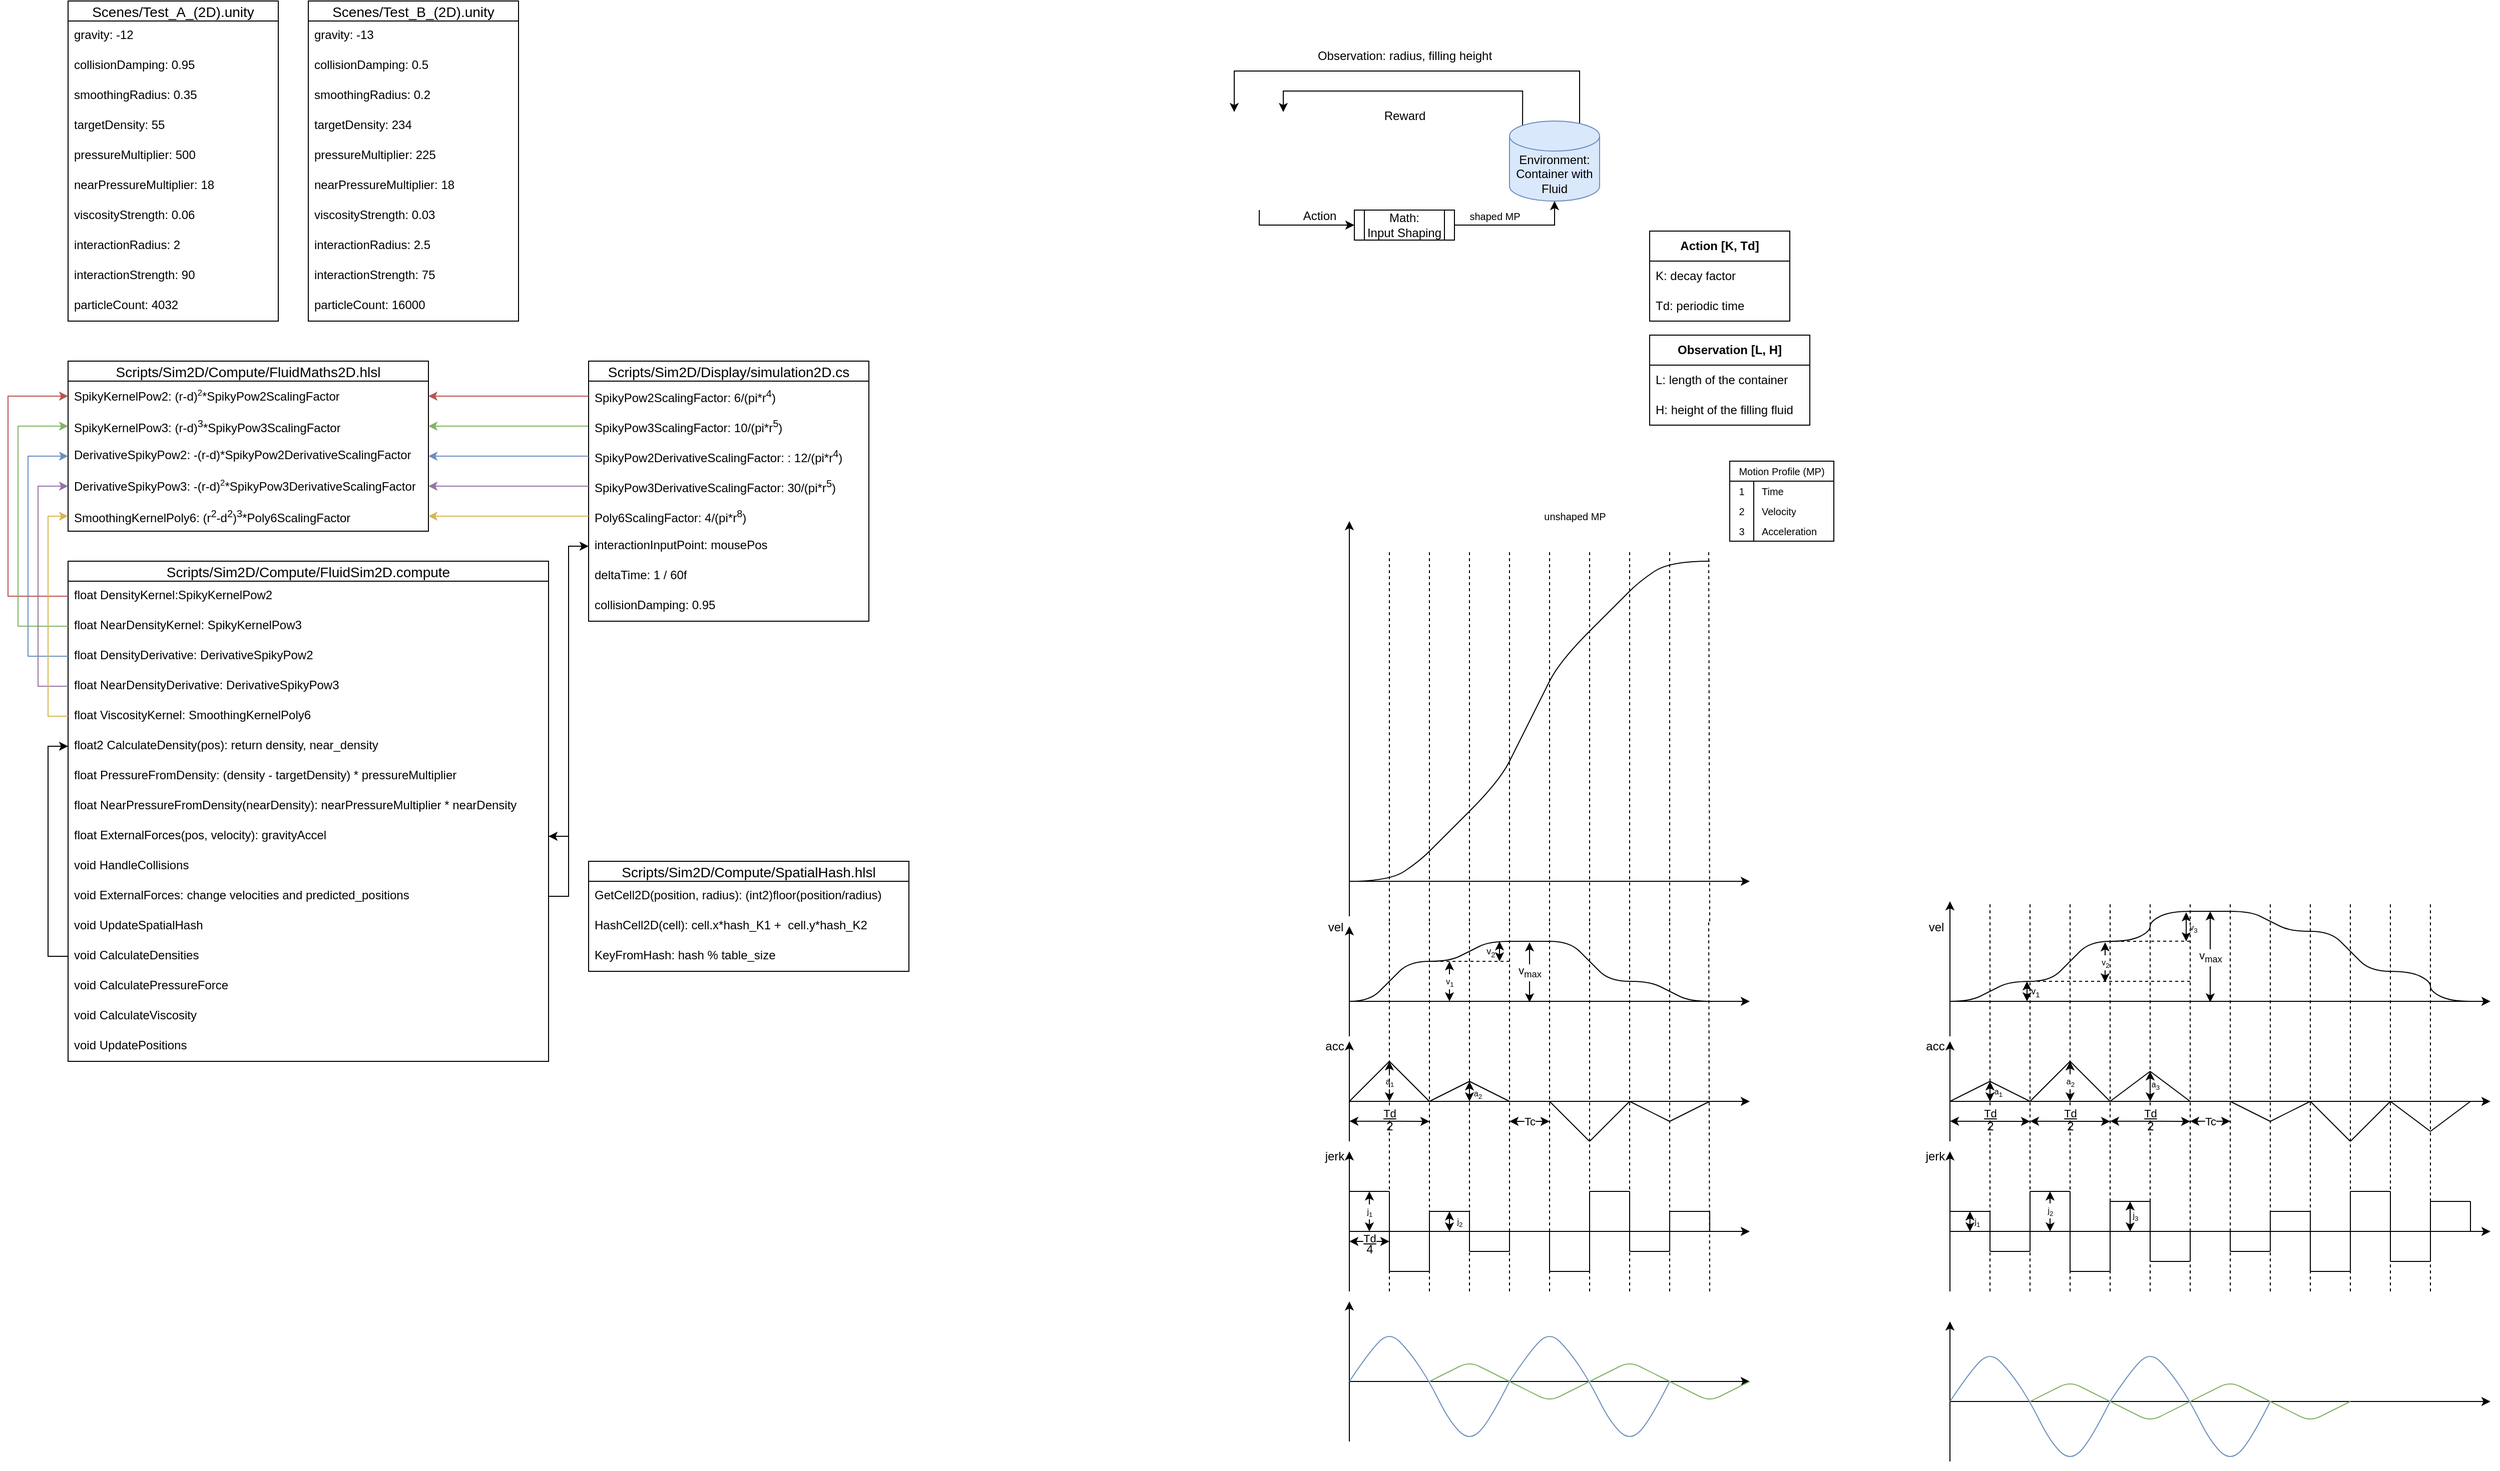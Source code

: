 <mxfile version="26.2.14">
  <diagram name="Seite-1" id="v6ZPsdcwCDBlFDGAQIbR">
    <mxGraphModel dx="983" dy="512" grid="1" gridSize="10" guides="1" tooltips="1" connect="1" arrows="1" fold="1" page="1" pageScale="1" pageWidth="2339" pageHeight="3300" math="0" shadow="0">
      <root>
        <mxCell id="0" />
        <mxCell id="1" parent="0" />
        <mxCell id="cowYSEw6Y3cWSE5Tdi7J-1" value="Scenes/Test_A_(2D).unity" style="swimlane;fontStyle=0;childLayout=stackLayout;horizontal=1;startSize=20;horizontalStack=0;resizeParent=1;resizeParentMax=0;resizeLast=0;collapsible=1;marginBottom=0;align=center;fontSize=14;" parent="1" vertex="1">
          <mxGeometry x="80" y="40" width="210" height="320" as="geometry" />
        </mxCell>
        <mxCell id="cowYSEw6Y3cWSE5Tdi7J-3" value="gravity: -12" style="text;strokeColor=none;fillColor=none;spacingLeft=4;spacingRight=4;overflow=hidden;rotatable=0;points=[[0,0.5],[1,0.5]];portConstraint=eastwest;fontSize=12;whiteSpace=wrap;html=1;" parent="cowYSEw6Y3cWSE5Tdi7J-1" vertex="1">
          <mxGeometry y="20" width="210" height="30" as="geometry" />
        </mxCell>
        <mxCell id="cowYSEw6Y3cWSE5Tdi7J-4" value="collisionDamping: 0.95" style="text;strokeColor=none;fillColor=none;spacingLeft=4;spacingRight=4;overflow=hidden;rotatable=0;points=[[0,0.5],[1,0.5]];portConstraint=eastwest;fontSize=12;whiteSpace=wrap;html=1;" parent="cowYSEw6Y3cWSE5Tdi7J-1" vertex="1">
          <mxGeometry y="50" width="210" height="30" as="geometry" />
        </mxCell>
        <mxCell id="cowYSEw6Y3cWSE5Tdi7J-5" value="smoothingRadius: 0.35" style="text;strokeColor=none;fillColor=none;spacingLeft=4;spacingRight=4;overflow=hidden;rotatable=0;points=[[0,0.5],[1,0.5]];portConstraint=eastwest;fontSize=12;whiteSpace=wrap;html=1;" parent="cowYSEw6Y3cWSE5Tdi7J-1" vertex="1">
          <mxGeometry y="80" width="210" height="30" as="geometry" />
        </mxCell>
        <mxCell id="cowYSEw6Y3cWSE5Tdi7J-6" value="targetDensity: 55" style="text;strokeColor=none;fillColor=none;spacingLeft=4;spacingRight=4;overflow=hidden;rotatable=0;points=[[0,0.5],[1,0.5]];portConstraint=eastwest;fontSize=12;whiteSpace=wrap;html=1;" parent="cowYSEw6Y3cWSE5Tdi7J-1" vertex="1">
          <mxGeometry y="110" width="210" height="30" as="geometry" />
        </mxCell>
        <mxCell id="cowYSEw6Y3cWSE5Tdi7J-7" value="pressureMultiplier: 500" style="text;strokeColor=none;fillColor=none;spacingLeft=4;spacingRight=4;overflow=hidden;rotatable=0;points=[[0,0.5],[1,0.5]];portConstraint=eastwest;fontSize=12;whiteSpace=wrap;html=1;" parent="cowYSEw6Y3cWSE5Tdi7J-1" vertex="1">
          <mxGeometry y="140" width="210" height="30" as="geometry" />
        </mxCell>
        <mxCell id="cowYSEw6Y3cWSE5Tdi7J-8" value="nearPressureMultiplier: 18" style="text;strokeColor=none;fillColor=none;spacingLeft=4;spacingRight=4;overflow=hidden;rotatable=0;points=[[0,0.5],[1,0.5]];portConstraint=eastwest;fontSize=12;whiteSpace=wrap;html=1;" parent="cowYSEw6Y3cWSE5Tdi7J-1" vertex="1">
          <mxGeometry y="170" width="210" height="30" as="geometry" />
        </mxCell>
        <mxCell id="cowYSEw6Y3cWSE5Tdi7J-9" value="viscosityStrength: 0.06" style="text;strokeColor=none;fillColor=none;spacingLeft=4;spacingRight=4;overflow=hidden;rotatable=0;points=[[0,0.5],[1,0.5]];portConstraint=eastwest;fontSize=12;whiteSpace=wrap;html=1;" parent="cowYSEw6Y3cWSE5Tdi7J-1" vertex="1">
          <mxGeometry y="200" width="210" height="30" as="geometry" />
        </mxCell>
        <mxCell id="cowYSEw6Y3cWSE5Tdi7J-10" value="interactionRadius: 2" style="text;strokeColor=none;fillColor=none;spacingLeft=4;spacingRight=4;overflow=hidden;rotatable=0;points=[[0,0.5],[1,0.5]];portConstraint=eastwest;fontSize=12;whiteSpace=wrap;html=1;" parent="cowYSEw6Y3cWSE5Tdi7J-1" vertex="1">
          <mxGeometry y="230" width="210" height="30" as="geometry" />
        </mxCell>
        <mxCell id="cowYSEw6Y3cWSE5Tdi7J-11" value="interactionStrength: 90" style="text;strokeColor=none;fillColor=none;spacingLeft=4;spacingRight=4;overflow=hidden;rotatable=0;points=[[0,0.5],[1,0.5]];portConstraint=eastwest;fontSize=12;whiteSpace=wrap;html=1;" parent="cowYSEw6Y3cWSE5Tdi7J-1" vertex="1">
          <mxGeometry y="260" width="210" height="30" as="geometry" />
        </mxCell>
        <mxCell id="g5756grNRRPCR5pmTg9r-1" value="particleCount: 4032" style="text;strokeColor=none;fillColor=none;spacingLeft=4;spacingRight=4;overflow=hidden;rotatable=0;points=[[0,0.5],[1,0.5]];portConstraint=eastwest;fontSize=12;whiteSpace=wrap;html=1;" parent="cowYSEw6Y3cWSE5Tdi7J-1" vertex="1">
          <mxGeometry y="290" width="210" height="30" as="geometry" />
        </mxCell>
        <mxCell id="cowYSEw6Y3cWSE5Tdi7J-13" value="Scenes/Test_B_(2D).unity" style="swimlane;fontStyle=0;childLayout=stackLayout;horizontal=1;startSize=20;horizontalStack=0;resizeParent=1;resizeParentMax=0;resizeLast=0;collapsible=1;marginBottom=0;align=center;fontSize=14;" parent="1" vertex="1">
          <mxGeometry x="320" y="40" width="210" height="320" as="geometry" />
        </mxCell>
        <mxCell id="cowYSEw6Y3cWSE5Tdi7J-14" value="gravity: -13" style="text;strokeColor=none;fillColor=none;spacingLeft=4;spacingRight=4;overflow=hidden;rotatable=0;points=[[0,0.5],[1,0.5]];portConstraint=eastwest;fontSize=12;whiteSpace=wrap;html=1;" parent="cowYSEw6Y3cWSE5Tdi7J-13" vertex="1">
          <mxGeometry y="20" width="210" height="30" as="geometry" />
        </mxCell>
        <mxCell id="cowYSEw6Y3cWSE5Tdi7J-15" value="collisionDamping: 0.5" style="text;strokeColor=none;fillColor=none;spacingLeft=4;spacingRight=4;overflow=hidden;rotatable=0;points=[[0,0.5],[1,0.5]];portConstraint=eastwest;fontSize=12;whiteSpace=wrap;html=1;" parent="cowYSEw6Y3cWSE5Tdi7J-13" vertex="1">
          <mxGeometry y="50" width="210" height="30" as="geometry" />
        </mxCell>
        <mxCell id="cowYSEw6Y3cWSE5Tdi7J-16" value="smoothingRadius: 0.2" style="text;strokeColor=none;fillColor=none;spacingLeft=4;spacingRight=4;overflow=hidden;rotatable=0;points=[[0,0.5],[1,0.5]];portConstraint=eastwest;fontSize=12;whiteSpace=wrap;html=1;" parent="cowYSEw6Y3cWSE5Tdi7J-13" vertex="1">
          <mxGeometry y="80" width="210" height="30" as="geometry" />
        </mxCell>
        <mxCell id="cowYSEw6Y3cWSE5Tdi7J-17" value="targetDensity: 234" style="text;strokeColor=none;fillColor=none;spacingLeft=4;spacingRight=4;overflow=hidden;rotatable=0;points=[[0,0.5],[1,0.5]];portConstraint=eastwest;fontSize=12;whiteSpace=wrap;html=1;" parent="cowYSEw6Y3cWSE5Tdi7J-13" vertex="1">
          <mxGeometry y="110" width="210" height="30" as="geometry" />
        </mxCell>
        <mxCell id="cowYSEw6Y3cWSE5Tdi7J-18" value="pressureMultiplier: 225" style="text;strokeColor=none;fillColor=none;spacingLeft=4;spacingRight=4;overflow=hidden;rotatable=0;points=[[0,0.5],[1,0.5]];portConstraint=eastwest;fontSize=12;whiteSpace=wrap;html=1;" parent="cowYSEw6Y3cWSE5Tdi7J-13" vertex="1">
          <mxGeometry y="140" width="210" height="30" as="geometry" />
        </mxCell>
        <mxCell id="cowYSEw6Y3cWSE5Tdi7J-19" value="nearPressureMultiplier: 18" style="text;strokeColor=none;fillColor=none;spacingLeft=4;spacingRight=4;overflow=hidden;rotatable=0;points=[[0,0.5],[1,0.5]];portConstraint=eastwest;fontSize=12;whiteSpace=wrap;html=1;" parent="cowYSEw6Y3cWSE5Tdi7J-13" vertex="1">
          <mxGeometry y="170" width="210" height="30" as="geometry" />
        </mxCell>
        <mxCell id="cowYSEw6Y3cWSE5Tdi7J-20" value="viscosityStrength: 0.03" style="text;strokeColor=none;fillColor=none;spacingLeft=4;spacingRight=4;overflow=hidden;rotatable=0;points=[[0,0.5],[1,0.5]];portConstraint=eastwest;fontSize=12;whiteSpace=wrap;html=1;" parent="cowYSEw6Y3cWSE5Tdi7J-13" vertex="1">
          <mxGeometry y="200" width="210" height="30" as="geometry" />
        </mxCell>
        <mxCell id="cowYSEw6Y3cWSE5Tdi7J-21" value="interactionRadius: 2.5" style="text;strokeColor=none;fillColor=none;spacingLeft=4;spacingRight=4;overflow=hidden;rotatable=0;points=[[0,0.5],[1,0.5]];portConstraint=eastwest;fontSize=12;whiteSpace=wrap;html=1;" parent="cowYSEw6Y3cWSE5Tdi7J-13" vertex="1">
          <mxGeometry y="230" width="210" height="30" as="geometry" />
        </mxCell>
        <mxCell id="cowYSEw6Y3cWSE5Tdi7J-22" value="interactionStrength: 75" style="text;strokeColor=none;fillColor=none;spacingLeft=4;spacingRight=4;overflow=hidden;rotatable=0;points=[[0,0.5],[1,0.5]];portConstraint=eastwest;fontSize=12;whiteSpace=wrap;html=1;" parent="cowYSEw6Y3cWSE5Tdi7J-13" vertex="1">
          <mxGeometry y="260" width="210" height="30" as="geometry" />
        </mxCell>
        <mxCell id="g5756grNRRPCR5pmTg9r-2" value="particleCount: 16000" style="text;strokeColor=none;fillColor=none;spacingLeft=4;spacingRight=4;overflow=hidden;rotatable=0;points=[[0,0.5],[1,0.5]];portConstraint=eastwest;fontSize=12;whiteSpace=wrap;html=1;" parent="cowYSEw6Y3cWSE5Tdi7J-13" vertex="1">
          <mxGeometry y="290" width="210" height="30" as="geometry" />
        </mxCell>
        <mxCell id="cowYSEw6Y3cWSE5Tdi7J-23" value="Scripts/Sim2D/Compute/FluidMaths2D.hlsl" style="swimlane;fontStyle=0;childLayout=stackLayout;horizontal=1;startSize=20;horizontalStack=0;resizeParent=1;resizeParentMax=0;resizeLast=0;collapsible=1;marginBottom=0;align=center;fontSize=14;" parent="1" vertex="1">
          <mxGeometry x="80" y="400" width="360" height="170" as="geometry" />
        </mxCell>
        <mxCell id="cowYSEw6Y3cWSE5Tdi7J-26" value="SpikyKernelPow2: (r-d)&lt;span style=&quot;font-size: 10px;&quot;&gt;&lt;sup&gt;2&lt;/sup&gt;&lt;/span&gt;*SpikyPow2ScalingFactor" style="text;strokeColor=none;fillColor=none;spacingLeft=4;spacingRight=4;overflow=hidden;rotatable=0;points=[[0,0.5],[1,0.5]];portConstraint=eastwest;fontSize=12;whiteSpace=wrap;html=1;" parent="cowYSEw6Y3cWSE5Tdi7J-23" vertex="1">
          <mxGeometry y="20" width="360" height="30" as="geometry" />
        </mxCell>
        <mxCell id="cowYSEw6Y3cWSE5Tdi7J-25" value="SpikyKernelPow3: (r-d)&lt;sup&gt;3&lt;/sup&gt;*SpikyPow3ScalingFactor" style="text;strokeColor=none;fillColor=none;spacingLeft=4;spacingRight=4;overflow=hidden;rotatable=0;points=[[0,0.5],[1,0.5]];portConstraint=eastwest;fontSize=12;whiteSpace=wrap;html=1;" parent="cowYSEw6Y3cWSE5Tdi7J-23" vertex="1">
          <mxGeometry y="50" width="360" height="30" as="geometry" />
        </mxCell>
        <mxCell id="cowYSEw6Y3cWSE5Tdi7J-28" value="DerivativeSpikyPow2: -(r-d)*SpikyPow2DerivativeScalingFactor" style="text;strokeColor=none;fillColor=none;spacingLeft=4;spacingRight=4;overflow=hidden;rotatable=0;points=[[0,0.5],[1,0.5]];portConstraint=eastwest;fontSize=12;whiteSpace=wrap;html=1;" parent="cowYSEw6Y3cWSE5Tdi7J-23" vertex="1">
          <mxGeometry y="80" width="360" height="30" as="geometry" />
        </mxCell>
        <mxCell id="cowYSEw6Y3cWSE5Tdi7J-27" value="DerivativeSpikyPow3: -(r-d)&lt;span style=&quot;font-size: 10px;&quot;&gt;&lt;sup&gt;2&lt;/sup&gt;&lt;/span&gt;*SpikyPow3DerivativeScalingFactor" style="text;strokeColor=none;fillColor=none;spacingLeft=4;spacingRight=4;overflow=hidden;rotatable=0;points=[[0,0.5],[1,0.5]];portConstraint=eastwest;fontSize=12;whiteSpace=wrap;html=1;" parent="cowYSEw6Y3cWSE5Tdi7J-23" vertex="1">
          <mxGeometry y="110" width="360" height="30" as="geometry" />
        </mxCell>
        <mxCell id="cowYSEw6Y3cWSE5Tdi7J-24" value="SmoothingKernelPoly6: (r&lt;sup&gt;2&lt;/sup&gt;-d&lt;sup&gt;2&lt;/sup&gt;)&lt;sup&gt;3&lt;/sup&gt;*Poly6ScalingFactor" style="text;strokeColor=none;fillColor=none;spacingLeft=4;spacingRight=4;overflow=hidden;rotatable=0;points=[[0,0.5],[1,0.5]];portConstraint=eastwest;fontSize=12;whiteSpace=wrap;html=1;" parent="cowYSEw6Y3cWSE5Tdi7J-23" vertex="1">
          <mxGeometry y="140" width="360" height="30" as="geometry" />
        </mxCell>
        <mxCell id="cowYSEw6Y3cWSE5Tdi7J-76" style="edgeStyle=orthogonalEdgeStyle;rounded=0;orthogonalLoop=1;jettySize=auto;html=1;exitX=0;exitY=0.25;exitDx=0;exitDy=0;entryX=1;entryY=0.5;entryDx=0;entryDy=0;fillColor=#d5e8d4;strokeColor=#82b366;" parent="1" source="cowYSEw6Y3cWSE5Tdi7J-33" target="cowYSEw6Y3cWSE5Tdi7J-25" edge="1">
          <mxGeometry relative="1" as="geometry" />
        </mxCell>
        <mxCell id="cowYSEw6Y3cWSE5Tdi7J-33" value="Scripts/Sim2D/Display/simulation2D.cs" style="swimlane;fontStyle=0;childLayout=stackLayout;horizontal=1;startSize=20;horizontalStack=0;resizeParent=1;resizeParentMax=0;resizeLast=0;collapsible=1;marginBottom=0;align=center;fontSize=14;" parent="1" vertex="1">
          <mxGeometry x="600" y="400" width="280" height="260" as="geometry" />
        </mxCell>
        <mxCell id="cowYSEw6Y3cWSE5Tdi7J-68" value="SpikyPow2ScalingFactor: 6/(pi*r&lt;sup&gt;4&lt;/sup&gt;)" style="text;strokeColor=none;fillColor=none;spacingLeft=4;spacingRight=4;overflow=hidden;rotatable=0;points=[[0,0.5],[1,0.5]];portConstraint=eastwest;fontSize=12;whiteSpace=wrap;html=1;" parent="cowYSEw6Y3cWSE5Tdi7J-33" vertex="1">
          <mxGeometry y="20" width="280" height="30" as="geometry" />
        </mxCell>
        <mxCell id="cowYSEw6Y3cWSE5Tdi7J-42" value="SpikyPow3ScalingFactor: 10/(pi*r&lt;sup&gt;5&lt;/sup&gt;)" style="text;strokeColor=none;fillColor=none;spacingLeft=4;spacingRight=4;overflow=hidden;rotatable=0;points=[[0,0.5],[1,0.5]];portConstraint=eastwest;fontSize=12;whiteSpace=wrap;html=1;" parent="cowYSEw6Y3cWSE5Tdi7J-33" vertex="1">
          <mxGeometry y="50" width="280" height="30" as="geometry" />
        </mxCell>
        <mxCell id="cowYSEw6Y3cWSE5Tdi7J-70" value="SpikyPow2DerivativeScalingFactor: : 12/(pi*r&lt;sup&gt;4&lt;/sup&gt;)" style="text;strokeColor=none;fillColor=none;spacingLeft=4;spacingRight=4;overflow=hidden;rotatable=0;points=[[0,0.5],[1,0.5]];portConstraint=eastwest;fontSize=12;whiteSpace=wrap;html=1;" parent="cowYSEw6Y3cWSE5Tdi7J-33" vertex="1">
          <mxGeometry y="80" width="280" height="30" as="geometry" />
        </mxCell>
        <mxCell id="cowYSEw6Y3cWSE5Tdi7J-69" value="SpikyPow3DerivativeScalingFactor: 30/(pi*r&lt;sup&gt;5&lt;/sup&gt;)" style="text;strokeColor=none;fillColor=none;spacingLeft=4;spacingRight=4;overflow=hidden;rotatable=0;points=[[0,0.5],[1,0.5]];portConstraint=eastwest;fontSize=12;whiteSpace=wrap;html=1;" parent="cowYSEw6Y3cWSE5Tdi7J-33" vertex="1">
          <mxGeometry y="110" width="280" height="30" as="geometry" />
        </mxCell>
        <mxCell id="cowYSEw6Y3cWSE5Tdi7J-41" value="Poly6ScalingFactor: 4/(pi*r&lt;sup&gt;8&lt;/sup&gt;)" style="text;strokeColor=none;fillColor=none;spacingLeft=4;spacingRight=4;overflow=hidden;rotatable=0;points=[[0,0.5],[1,0.5]];portConstraint=eastwest;fontSize=12;whiteSpace=wrap;html=1;" parent="cowYSEw6Y3cWSE5Tdi7J-33" vertex="1">
          <mxGeometry y="140" width="280" height="30" as="geometry" />
        </mxCell>
        <mxCell id="cowYSEw6Y3cWSE5Tdi7J-71" value="interactionInputPoint: mousePos" style="text;strokeColor=none;fillColor=none;spacingLeft=4;spacingRight=4;overflow=hidden;rotatable=0;points=[[0,0.5],[1,0.5]];portConstraint=eastwest;fontSize=12;whiteSpace=wrap;html=1;" parent="cowYSEw6Y3cWSE5Tdi7J-33" vertex="1">
          <mxGeometry y="170" width="280" height="30" as="geometry" />
        </mxCell>
        <mxCell id="cowYSEw6Y3cWSE5Tdi7J-36" value="deltaTime: 1 / 60f" style="text;strokeColor=none;fillColor=none;spacingLeft=4;spacingRight=4;overflow=hidden;rotatable=0;points=[[0,0.5],[1,0.5]];portConstraint=eastwest;fontSize=12;whiteSpace=wrap;html=1;" parent="cowYSEw6Y3cWSE5Tdi7J-33" vertex="1">
          <mxGeometry y="200" width="280" height="30" as="geometry" />
        </mxCell>
        <mxCell id="cowYSEw6Y3cWSE5Tdi7J-35" value="collisionDamping: 0.95" style="text;strokeColor=none;fillColor=none;spacingLeft=4;spacingRight=4;overflow=hidden;rotatable=0;points=[[0,0.5],[1,0.5]];portConstraint=eastwest;fontSize=12;whiteSpace=wrap;html=1;" parent="cowYSEw6Y3cWSE5Tdi7J-33" vertex="1">
          <mxGeometry y="230" width="280" height="30" as="geometry" />
        </mxCell>
        <mxCell id="cowYSEw6Y3cWSE5Tdi7J-43" value="Scripts/Sim2D/Compute/FluidSim2D.compute" style="swimlane;fontStyle=0;childLayout=stackLayout;horizontal=1;startSize=20;horizontalStack=0;resizeParent=1;resizeParentMax=0;resizeLast=0;collapsible=1;marginBottom=0;align=center;fontSize=14;" parent="1" vertex="1">
          <mxGeometry x="80" y="600" width="480" height="500" as="geometry" />
        </mxCell>
        <mxCell id="cowYSEw6Y3cWSE5Tdi7J-46" value="float&amp;nbsp;DensityKernel:SpikyKernelPow2" style="text;strokeColor=none;fillColor=none;spacingLeft=4;spacingRight=4;overflow=hidden;rotatable=0;points=[[0,0.5],[1,0.5]];portConstraint=eastwest;fontSize=12;whiteSpace=wrap;html=1;" parent="cowYSEw6Y3cWSE5Tdi7J-43" vertex="1">
          <mxGeometry y="20" width="480" height="30" as="geometry" />
        </mxCell>
        <mxCell id="cowYSEw6Y3cWSE5Tdi7J-45" value="float&amp;nbsp;NearDensityKernel: SpikyKernelPow3" style="text;strokeColor=none;fillColor=none;spacingLeft=4;spacingRight=4;overflow=hidden;rotatable=0;points=[[0,0.5],[1,0.5]];portConstraint=eastwest;fontSize=12;whiteSpace=wrap;html=1;" parent="cowYSEw6Y3cWSE5Tdi7J-43" vertex="1">
          <mxGeometry y="50" width="480" height="30" as="geometry" />
        </mxCell>
        <mxCell id="cowYSEw6Y3cWSE5Tdi7J-48" value="float DensityDerivative:&amp;nbsp;DerivativeSpikyPow2" style="text;strokeColor=none;fillColor=none;spacingLeft=4;spacingRight=4;overflow=hidden;rotatable=0;points=[[0,0.5],[1,0.5]];portConstraint=eastwest;fontSize=12;whiteSpace=wrap;html=1;" parent="cowYSEw6Y3cWSE5Tdi7J-43" vertex="1">
          <mxGeometry y="80" width="480" height="30" as="geometry" />
        </mxCell>
        <mxCell id="cowYSEw6Y3cWSE5Tdi7J-47" value="float&amp;nbsp;NearDensityDerivative: DerivativeSpikyPow3" style="text;strokeColor=none;fillColor=none;spacingLeft=4;spacingRight=4;overflow=hidden;rotatable=0;points=[[0,0.5],[1,0.5]];portConstraint=eastwest;fontSize=12;whiteSpace=wrap;html=1;" parent="cowYSEw6Y3cWSE5Tdi7J-43" vertex="1">
          <mxGeometry y="110" width="480" height="30" as="geometry" />
        </mxCell>
        <mxCell id="cowYSEw6Y3cWSE5Tdi7J-44" value="float&amp;nbsp;ViscosityKernel: SmoothingKernelPoly6" style="text;strokeColor=none;fillColor=none;spacingLeft=4;spacingRight=4;overflow=hidden;rotatable=0;points=[[0,0.5],[1,0.5]];portConstraint=eastwest;fontSize=12;whiteSpace=wrap;html=1;" parent="cowYSEw6Y3cWSE5Tdi7J-43" vertex="1">
          <mxGeometry y="140" width="480" height="30" as="geometry" />
        </mxCell>
        <mxCell id="cowYSEw6Y3cWSE5Tdi7J-49" value="float2 CalculateDensity(pos): return density, near_density" style="text;strokeColor=none;fillColor=none;spacingLeft=4;spacingRight=4;overflow=hidden;rotatable=0;points=[[0,0.5],[1,0.5]];portConstraint=eastwest;fontSize=12;whiteSpace=wrap;html=1;" parent="cowYSEw6Y3cWSE5Tdi7J-43" vertex="1">
          <mxGeometry y="170" width="480" height="30" as="geometry" />
        </mxCell>
        <mxCell id="cowYSEw6Y3cWSE5Tdi7J-50" value="float PressureFromDensity: (density - targetDensity) * pressureMultiplier" style="text;strokeColor=none;fillColor=none;spacingLeft=4;spacingRight=4;overflow=hidden;rotatable=0;points=[[0,0.5],[1,0.5]];portConstraint=eastwest;fontSize=12;whiteSpace=wrap;html=1;" parent="cowYSEw6Y3cWSE5Tdi7J-43" vertex="1">
          <mxGeometry y="200" width="480" height="30" as="geometry" />
        </mxCell>
        <mxCell id="cowYSEw6Y3cWSE5Tdi7J-51" value="float NearPressureFromDensity(nearDensity):&amp;nbsp;nearPressureMultiplier * nearDensity" style="text;strokeColor=none;fillColor=none;spacingLeft=4;spacingRight=4;overflow=hidden;rotatable=0;points=[[0,0.5],[1,0.5]];portConstraint=eastwest;fontSize=12;whiteSpace=wrap;html=1;" parent="cowYSEw6Y3cWSE5Tdi7J-43" vertex="1">
          <mxGeometry y="230" width="480" height="30" as="geometry" />
        </mxCell>
        <mxCell id="cowYSEw6Y3cWSE5Tdi7J-52" value="float ExternalForces(pos, velocity):&amp;nbsp;gravityAccel" style="text;strokeColor=none;fillColor=none;spacingLeft=4;spacingRight=4;overflow=hidden;rotatable=0;points=[[0,0.5],[1,0.5]];portConstraint=eastwest;fontSize=12;whiteSpace=wrap;html=1;" parent="cowYSEw6Y3cWSE5Tdi7J-43" vertex="1">
          <mxGeometry y="260" width="480" height="30" as="geometry" />
        </mxCell>
        <mxCell id="cowYSEw6Y3cWSE5Tdi7J-53" value="void HandleCollisions" style="text;strokeColor=none;fillColor=none;spacingLeft=4;spacingRight=4;overflow=hidden;rotatable=0;points=[[0,0.5],[1,0.5]];portConstraint=eastwest;fontSize=12;whiteSpace=wrap;html=1;" parent="cowYSEw6Y3cWSE5Tdi7J-43" vertex="1">
          <mxGeometry y="290" width="480" height="30" as="geometry" />
        </mxCell>
        <mxCell id="cowYSEw6Y3cWSE5Tdi7J-58" style="edgeStyle=orthogonalEdgeStyle;rounded=0;orthogonalLoop=1;jettySize=auto;html=1;" parent="cowYSEw6Y3cWSE5Tdi7J-43" source="cowYSEw6Y3cWSE5Tdi7J-54" target="cowYSEw6Y3cWSE5Tdi7J-52" edge="1">
          <mxGeometry relative="1" as="geometry">
            <Array as="points">
              <mxPoint x="500" y="335" />
              <mxPoint x="500" y="275" />
            </Array>
          </mxGeometry>
        </mxCell>
        <mxCell id="cowYSEw6Y3cWSE5Tdi7J-54" value="void ExternalForces: change velocities and predicted_positions" style="text;strokeColor=none;fillColor=none;spacingLeft=4;spacingRight=4;overflow=hidden;rotatable=0;points=[[0,0.5],[1,0.5]];portConstraint=eastwest;fontSize=12;whiteSpace=wrap;html=1;" parent="cowYSEw6Y3cWSE5Tdi7J-43" vertex="1">
          <mxGeometry y="320" width="480" height="30" as="geometry" />
        </mxCell>
        <mxCell id="cowYSEw6Y3cWSE5Tdi7J-55" value="void UpdateSpatialHash" style="text;strokeColor=none;fillColor=none;spacingLeft=4;spacingRight=4;overflow=hidden;rotatable=0;points=[[0,0.5],[1,0.5]];portConstraint=eastwest;fontSize=12;whiteSpace=wrap;html=1;" parent="cowYSEw6Y3cWSE5Tdi7J-43" vertex="1">
          <mxGeometry y="350" width="480" height="30" as="geometry" />
        </mxCell>
        <mxCell id="cowYSEw6Y3cWSE5Tdi7J-59" style="edgeStyle=orthogonalEdgeStyle;rounded=0;orthogonalLoop=1;jettySize=auto;html=1;exitX=0;exitY=0.5;exitDx=0;exitDy=0;entryX=0;entryY=0.5;entryDx=0;entryDy=0;" parent="cowYSEw6Y3cWSE5Tdi7J-43" source="cowYSEw6Y3cWSE5Tdi7J-56" target="cowYSEw6Y3cWSE5Tdi7J-49" edge="1">
          <mxGeometry relative="1" as="geometry" />
        </mxCell>
        <mxCell id="cowYSEw6Y3cWSE5Tdi7J-56" value="void CalculateDensities" style="text;strokeColor=none;fillColor=none;spacingLeft=4;spacingRight=4;overflow=hidden;rotatable=0;points=[[0,0.5],[1,0.5]];portConstraint=eastwest;fontSize=12;whiteSpace=wrap;html=1;" parent="cowYSEw6Y3cWSE5Tdi7J-43" vertex="1">
          <mxGeometry y="380" width="480" height="30" as="geometry" />
        </mxCell>
        <mxCell id="cowYSEw6Y3cWSE5Tdi7J-57" value="void CalculatePressureForce" style="text;strokeColor=none;fillColor=none;spacingLeft=4;spacingRight=4;overflow=hidden;rotatable=0;points=[[0,0.5],[1,0.5]];portConstraint=eastwest;fontSize=12;whiteSpace=wrap;html=1;" parent="cowYSEw6Y3cWSE5Tdi7J-43" vertex="1">
          <mxGeometry y="410" width="480" height="30" as="geometry" />
        </mxCell>
        <mxCell id="cowYSEw6Y3cWSE5Tdi7J-60" value="void CalculateViscosity" style="text;strokeColor=none;fillColor=none;spacingLeft=4;spacingRight=4;overflow=hidden;rotatable=0;points=[[0,0.5],[1,0.5]];portConstraint=eastwest;fontSize=12;whiteSpace=wrap;html=1;" parent="cowYSEw6Y3cWSE5Tdi7J-43" vertex="1">
          <mxGeometry y="440" width="480" height="30" as="geometry" />
        </mxCell>
        <mxCell id="cowYSEw6Y3cWSE5Tdi7J-61" value="void UpdatePositions" style="text;strokeColor=none;fillColor=none;spacingLeft=4;spacingRight=4;overflow=hidden;rotatable=0;points=[[0,0.5],[1,0.5]];portConstraint=eastwest;fontSize=12;whiteSpace=wrap;html=1;" parent="cowYSEw6Y3cWSE5Tdi7J-43" vertex="1">
          <mxGeometry y="470" width="480" height="30" as="geometry" />
        </mxCell>
        <mxCell id="cowYSEw6Y3cWSE5Tdi7J-62" value="Scripts/Sim2D/Compute/SpatialHash.hlsl" style="swimlane;fontStyle=0;childLayout=stackLayout;horizontal=1;startSize=20;horizontalStack=0;resizeParent=1;resizeParentMax=0;resizeLast=0;collapsible=1;marginBottom=0;align=center;fontSize=14;" parent="1" vertex="1">
          <mxGeometry x="600" y="900" width="320" height="110" as="geometry" />
        </mxCell>
        <mxCell id="cowYSEw6Y3cWSE5Tdi7J-63" value="GetCell2D(position, radius): (int2)floor(position/radius)" style="text;strokeColor=none;fillColor=none;spacingLeft=4;spacingRight=4;overflow=hidden;rotatable=0;points=[[0,0.5],[1,0.5]];portConstraint=eastwest;fontSize=12;whiteSpace=wrap;html=1;" parent="cowYSEw6Y3cWSE5Tdi7J-62" vertex="1">
          <mxGeometry y="20" width="320" height="30" as="geometry" />
        </mxCell>
        <mxCell id="cowYSEw6Y3cWSE5Tdi7J-64" value="HashCell2D(cell): cell.x*hash_K1 +&amp;nbsp; cell.y*hash_K2" style="text;strokeColor=none;fillColor=none;spacingLeft=4;spacingRight=4;overflow=hidden;rotatable=0;points=[[0,0.5],[1,0.5]];portConstraint=eastwest;fontSize=12;whiteSpace=wrap;html=1;" parent="cowYSEw6Y3cWSE5Tdi7J-62" vertex="1">
          <mxGeometry y="50" width="320" height="30" as="geometry" />
        </mxCell>
        <mxCell id="cowYSEw6Y3cWSE5Tdi7J-65" value="KeyFromHash: hash % table_size" style="text;strokeColor=none;fillColor=none;spacingLeft=4;spacingRight=4;overflow=hidden;rotatable=0;points=[[0,0.5],[1,0.5]];portConstraint=eastwest;fontSize=12;whiteSpace=wrap;html=1;" parent="cowYSEw6Y3cWSE5Tdi7J-62" vertex="1">
          <mxGeometry y="80" width="320" height="30" as="geometry" />
        </mxCell>
        <mxCell id="cowYSEw6Y3cWSE5Tdi7J-73" style="edgeStyle=orthogonalEdgeStyle;rounded=0;orthogonalLoop=1;jettySize=auto;html=1;exitX=1;exitY=0.5;exitDx=0;exitDy=0;entryX=0;entryY=0.5;entryDx=0;entryDy=0;" parent="1" source="cowYSEw6Y3cWSE5Tdi7J-52" target="cowYSEw6Y3cWSE5Tdi7J-71" edge="1">
          <mxGeometry relative="1" as="geometry" />
        </mxCell>
        <mxCell id="cowYSEw6Y3cWSE5Tdi7J-75" style="edgeStyle=orthogonalEdgeStyle;rounded=0;orthogonalLoop=1;jettySize=auto;html=1;exitX=0;exitY=0.5;exitDx=0;exitDy=0;fillColor=#fff2cc;strokeColor=#d6b656;" parent="1" source="cowYSEw6Y3cWSE5Tdi7J-41" target="cowYSEw6Y3cWSE5Tdi7J-24" edge="1">
          <mxGeometry relative="1" as="geometry" />
        </mxCell>
        <mxCell id="cowYSEw6Y3cWSE5Tdi7J-77" style="edgeStyle=orthogonalEdgeStyle;rounded=0;orthogonalLoop=1;jettySize=auto;html=1;exitX=0;exitY=0.5;exitDx=0;exitDy=0;entryX=1;entryY=0.5;entryDx=0;entryDy=0;fillColor=#f8cecc;strokeColor=#b85450;" parent="1" source="cowYSEw6Y3cWSE5Tdi7J-68" target="cowYSEw6Y3cWSE5Tdi7J-26" edge="1">
          <mxGeometry relative="1" as="geometry" />
        </mxCell>
        <mxCell id="cowYSEw6Y3cWSE5Tdi7J-80" style="edgeStyle=orthogonalEdgeStyle;rounded=0;orthogonalLoop=1;jettySize=auto;html=1;exitX=0;exitY=0.5;exitDx=0;exitDy=0;fillColor=#e1d5e7;strokeColor=#9673a6;" parent="1" source="cowYSEw6Y3cWSE5Tdi7J-69" target="cowYSEw6Y3cWSE5Tdi7J-27" edge="1">
          <mxGeometry relative="1" as="geometry" />
        </mxCell>
        <mxCell id="cowYSEw6Y3cWSE5Tdi7J-82" style="edgeStyle=orthogonalEdgeStyle;rounded=0;orthogonalLoop=1;jettySize=auto;html=1;fillColor=#dae8fc;strokeColor=#6c8ebf;" parent="1" source="cowYSEw6Y3cWSE5Tdi7J-70" target="cowYSEw6Y3cWSE5Tdi7J-28" edge="1">
          <mxGeometry relative="1" as="geometry" />
        </mxCell>
        <mxCell id="cowYSEw6Y3cWSE5Tdi7J-83" style="edgeStyle=orthogonalEdgeStyle;rounded=0;orthogonalLoop=1;jettySize=auto;html=1;exitX=0;exitY=0.5;exitDx=0;exitDy=0;entryX=0;entryY=0.5;entryDx=0;entryDy=0;strokeColor=#b85450;fillColor=#f8cecc;" parent="1" source="cowYSEw6Y3cWSE5Tdi7J-46" target="cowYSEw6Y3cWSE5Tdi7J-26" edge="1">
          <mxGeometry relative="1" as="geometry">
            <Array as="points">
              <mxPoint x="20" y="635" />
              <mxPoint x="20" y="435" />
            </Array>
          </mxGeometry>
        </mxCell>
        <mxCell id="cowYSEw6Y3cWSE5Tdi7J-84" style="edgeStyle=orthogonalEdgeStyle;rounded=0;orthogonalLoop=1;jettySize=auto;html=1;exitX=0;exitY=0.5;exitDx=0;exitDy=0;entryX=0;entryY=0.5;entryDx=0;entryDy=0;fillColor=#d5e8d4;strokeColor=#82b366;" parent="1" source="cowYSEw6Y3cWSE5Tdi7J-45" target="cowYSEw6Y3cWSE5Tdi7J-25" edge="1">
          <mxGeometry relative="1" as="geometry">
            <Array as="points">
              <mxPoint x="30" y="665" />
              <mxPoint x="30" y="465" />
            </Array>
          </mxGeometry>
        </mxCell>
        <mxCell id="cowYSEw6Y3cWSE5Tdi7J-85" style="edgeStyle=orthogonalEdgeStyle;rounded=0;orthogonalLoop=1;jettySize=auto;html=1;exitX=0;exitY=0.5;exitDx=0;exitDy=0;entryX=0;entryY=0.5;entryDx=0;entryDy=0;fillColor=#dae8fc;strokeColor=#6c8ebf;" parent="1" source="cowYSEw6Y3cWSE5Tdi7J-48" target="cowYSEw6Y3cWSE5Tdi7J-28" edge="1">
          <mxGeometry relative="1" as="geometry">
            <Array as="points">
              <mxPoint x="40" y="695" />
              <mxPoint x="40" y="495" />
            </Array>
          </mxGeometry>
        </mxCell>
        <mxCell id="cowYSEw6Y3cWSE5Tdi7J-86" style="edgeStyle=orthogonalEdgeStyle;rounded=0;orthogonalLoop=1;jettySize=auto;html=1;exitX=0;exitY=0.5;exitDx=0;exitDy=0;entryX=0;entryY=0.5;entryDx=0;entryDy=0;fillColor=#e1d5e7;strokeColor=#9673a6;" parent="1" source="cowYSEw6Y3cWSE5Tdi7J-47" target="cowYSEw6Y3cWSE5Tdi7J-27" edge="1">
          <mxGeometry relative="1" as="geometry">
            <Array as="points">
              <mxPoint x="50" y="725" />
              <mxPoint x="50" y="525" />
            </Array>
          </mxGeometry>
        </mxCell>
        <mxCell id="cowYSEw6Y3cWSE5Tdi7J-87" style="edgeStyle=orthogonalEdgeStyle;rounded=0;orthogonalLoop=1;jettySize=auto;html=1;exitX=0;exitY=0.5;exitDx=0;exitDy=0;entryX=0;entryY=0.5;entryDx=0;entryDy=0;fillColor=#fff2cc;strokeColor=#d6b656;" parent="1" source="cowYSEw6Y3cWSE5Tdi7J-44" target="cowYSEw6Y3cWSE5Tdi7J-24" edge="1">
          <mxGeometry relative="1" as="geometry" />
        </mxCell>
        <mxCell id="_BYFjhgskUyw7nxK_zSO-9" value="Math:&lt;br&gt;Input Shaping" style="shape=process;whiteSpace=wrap;html=1;backgroundOutline=1;" parent="1" vertex="1">
          <mxGeometry x="1365" y="249" width="100" height="30" as="geometry" />
        </mxCell>
        <mxCell id="_BYFjhgskUyw7nxK_zSO-12" value="&lt;font style=&quot;font-size: 10px;&quot;&gt;unshaped MP&lt;/font&gt;" style="text;html=1;align=center;verticalAlign=middle;resizable=0;points=[];autosize=1;strokeColor=none;fillColor=none;" parent="1" vertex="1">
          <mxGeometry x="1540" y="540" width="90" height="30" as="geometry" />
        </mxCell>
        <mxCell id="_BYFjhgskUyw7nxK_zSO-14" value="&lt;font style=&quot;font-size: 10px;&quot;&gt;shaped MP&lt;/font&gt;" style="text;html=1;align=center;verticalAlign=middle;resizable=0;points=[];autosize=1;strokeColor=none;fillColor=none;" parent="1" vertex="1">
          <mxGeometry x="1470" y="240" width="70" height="30" as="geometry" />
        </mxCell>
        <mxCell id="_BYFjhgskUyw7nxK_zSO-22" value="Action" style="text;html=1;align=center;verticalAlign=middle;resizable=0;points=[];autosize=1;strokeColor=none;fillColor=none;fontSize=12;" parent="1" vertex="1">
          <mxGeometry x="1300" y="240" width="60" height="30" as="geometry" />
        </mxCell>
        <mxCell id="_BYFjhgskUyw7nxK_zSO-23" value="Observation: radius, filling height" style="text;html=1;align=center;verticalAlign=middle;resizable=0;points=[];autosize=1;strokeColor=none;fillColor=none;" parent="1" vertex="1">
          <mxGeometry x="1315" y="80" width="200" height="30" as="geometry" />
        </mxCell>
        <mxCell id="_BYFjhgskUyw7nxK_zSO-24" value="Reward" style="text;html=1;align=center;verticalAlign=middle;resizable=0;points=[];autosize=1;strokeColor=none;fillColor=none;" parent="1" vertex="1">
          <mxGeometry x="1385" y="140" width="60" height="30" as="geometry" />
        </mxCell>
        <mxCell id="_BYFjhgskUyw7nxK_zSO-27" value="Motion Profile (MP)" style="shape=table;startSize=20;container=1;collapsible=0;childLayout=tableLayout;fixedRows=1;rowLines=0;fontStyle=0;strokeColor=default;fontSize=10;" parent="1" vertex="1">
          <mxGeometry x="1740" y="500" width="104" height="80" as="geometry" />
        </mxCell>
        <mxCell id="_BYFjhgskUyw7nxK_zSO-28" value="" style="shape=tableRow;horizontal=0;startSize=0;swimlaneHead=0;swimlaneBody=0;top=0;left=0;bottom=0;right=0;collapsible=0;dropTarget=0;fillColor=none;points=[[0,0.5],[1,0.5]];portConstraint=eastwest;strokeColor=inherit;fontSize=10;" parent="_BYFjhgskUyw7nxK_zSO-27" vertex="1">
          <mxGeometry y="20" width="104" height="20" as="geometry" />
        </mxCell>
        <mxCell id="_BYFjhgskUyw7nxK_zSO-29" value="1" style="shape=partialRectangle;html=1;whiteSpace=wrap;connectable=0;fillColor=none;top=0;left=0;bottom=0;right=0;overflow=hidden;pointerEvents=1;strokeColor=inherit;fontSize=10;" parent="_BYFjhgskUyw7nxK_zSO-28" vertex="1">
          <mxGeometry width="24" height="20" as="geometry">
            <mxRectangle width="24" height="20" as="alternateBounds" />
          </mxGeometry>
        </mxCell>
        <mxCell id="_BYFjhgskUyw7nxK_zSO-30" value="Time" style="shape=partialRectangle;html=1;whiteSpace=wrap;connectable=0;fillColor=none;top=0;left=0;bottom=0;right=0;align=left;spacingLeft=6;overflow=hidden;strokeColor=inherit;fontSize=10;" parent="_BYFjhgskUyw7nxK_zSO-28" vertex="1">
          <mxGeometry x="24" width="80" height="20" as="geometry">
            <mxRectangle width="80" height="20" as="alternateBounds" />
          </mxGeometry>
        </mxCell>
        <mxCell id="_BYFjhgskUyw7nxK_zSO-31" value="" style="shape=tableRow;horizontal=0;startSize=0;swimlaneHead=0;swimlaneBody=0;top=0;left=0;bottom=0;right=0;collapsible=0;dropTarget=0;fillColor=none;points=[[0,0.5],[1,0.5]];portConstraint=eastwest;strokeColor=inherit;fontSize=10;" parent="_BYFjhgskUyw7nxK_zSO-27" vertex="1">
          <mxGeometry y="40" width="104" height="20" as="geometry" />
        </mxCell>
        <mxCell id="_BYFjhgskUyw7nxK_zSO-32" value="2" style="shape=partialRectangle;html=1;whiteSpace=wrap;connectable=0;fillColor=none;top=0;left=0;bottom=0;right=0;overflow=hidden;strokeColor=inherit;fontSize=10;" parent="_BYFjhgskUyw7nxK_zSO-31" vertex="1">
          <mxGeometry width="24" height="20" as="geometry">
            <mxRectangle width="24" height="20" as="alternateBounds" />
          </mxGeometry>
        </mxCell>
        <mxCell id="_BYFjhgskUyw7nxK_zSO-33" value="Velocity" style="shape=partialRectangle;html=1;whiteSpace=wrap;connectable=0;fillColor=none;top=0;left=0;bottom=0;right=0;align=left;spacingLeft=6;overflow=hidden;strokeColor=inherit;fontSize=10;" parent="_BYFjhgskUyw7nxK_zSO-31" vertex="1">
          <mxGeometry x="24" width="80" height="20" as="geometry">
            <mxRectangle width="80" height="20" as="alternateBounds" />
          </mxGeometry>
        </mxCell>
        <mxCell id="_BYFjhgskUyw7nxK_zSO-34" value="" style="shape=tableRow;horizontal=0;startSize=0;swimlaneHead=0;swimlaneBody=0;top=0;left=0;bottom=0;right=0;collapsible=0;dropTarget=0;fillColor=none;points=[[0,0.5],[1,0.5]];portConstraint=eastwest;strokeColor=inherit;fontSize=10;" parent="_BYFjhgskUyw7nxK_zSO-27" vertex="1">
          <mxGeometry y="60" width="104" height="20" as="geometry" />
        </mxCell>
        <mxCell id="_BYFjhgskUyw7nxK_zSO-35" value="3" style="shape=partialRectangle;html=1;whiteSpace=wrap;connectable=0;fillColor=none;top=0;left=0;bottom=0;right=0;overflow=hidden;strokeColor=inherit;fontSize=10;" parent="_BYFjhgskUyw7nxK_zSO-34" vertex="1">
          <mxGeometry width="24" height="20" as="geometry">
            <mxRectangle width="24" height="20" as="alternateBounds" />
          </mxGeometry>
        </mxCell>
        <mxCell id="_BYFjhgskUyw7nxK_zSO-36" value="Acceleration" style="shape=partialRectangle;html=1;whiteSpace=wrap;connectable=0;fillColor=none;top=0;left=0;bottom=0;right=0;align=left;spacingLeft=6;overflow=hidden;strokeColor=inherit;fontSize=10;" parent="_BYFjhgskUyw7nxK_zSO-34" vertex="1">
          <mxGeometry x="24" width="80" height="20" as="geometry">
            <mxRectangle width="80" height="20" as="alternateBounds" />
          </mxGeometry>
        </mxCell>
        <mxCell id="3Ne9I0h-u8BXhpTjWBJN-5" style="edgeStyle=orthogonalEdgeStyle;rounded=0;orthogonalLoop=1;jettySize=auto;html=1;entryX=0.75;entryY=0;entryDx=0;entryDy=0;exitX=0.145;exitY=0;exitDx=0;exitDy=4.35;exitPerimeter=0;" edge="1" parent="1" source="_BYFjhgskUyw7nxK_zSO-4" target="3Ne9I0h-u8BXhpTjWBJN-2">
          <mxGeometry relative="1" as="geometry">
            <Array as="points">
              <mxPoint x="1533" y="130" />
              <mxPoint x="1294" y="130" />
              <mxPoint x="1294" y="151" />
            </Array>
          </mxGeometry>
        </mxCell>
        <mxCell id="3Ne9I0h-u8BXhpTjWBJN-6" style="edgeStyle=orthogonalEdgeStyle;rounded=0;orthogonalLoop=1;jettySize=auto;html=1;exitX=0.855;exitY=0;exitDx=0;exitDy=4.35;exitPerimeter=0;entryX=0.25;entryY=0;entryDx=0;entryDy=0;" edge="1" parent="1" source="_BYFjhgskUyw7nxK_zSO-4" target="3Ne9I0h-u8BXhpTjWBJN-2">
          <mxGeometry relative="1" as="geometry">
            <Array as="points">
              <mxPoint x="1590" y="164" />
              <mxPoint x="1590" y="110" />
              <mxPoint x="1245" y="110" />
              <mxPoint x="1245" y="151" />
            </Array>
          </mxGeometry>
        </mxCell>
        <mxCell id="_BYFjhgskUyw7nxK_zSO-4" value="Environment: Container with Fluid" style="shape=cylinder3;whiteSpace=wrap;html=1;boundedLbl=1;backgroundOutline=1;size=15;fillColor=#dae8fc;strokeColor=#6c8ebf;" parent="1" vertex="1">
          <mxGeometry x="1520" y="160" width="90" height="80" as="geometry" />
        </mxCell>
        <mxCell id="GNAu9mWXhbDy6jVbB4oa-1" value="" style="endArrow=classic;html=1;rounded=0;" parent="1" edge="1">
          <mxGeometry width="50" height="50" relative="1" as="geometry">
            <mxPoint x="1360" y="1270" as="sourcePoint" />
            <mxPoint x="1760" y="1270" as="targetPoint" />
          </mxGeometry>
        </mxCell>
        <mxCell id="GNAu9mWXhbDy6jVbB4oa-2" value="" style="endArrow=classic;html=1;rounded=0;" parent="1" edge="1">
          <mxGeometry width="50" height="50" relative="1" as="geometry">
            <mxPoint x="1360" y="1330" as="sourcePoint" />
            <mxPoint x="1360" y="1190" as="targetPoint" />
          </mxGeometry>
        </mxCell>
        <mxCell id="GNAu9mWXhbDy6jVbB4oa-29" value="" style="group" parent="1" vertex="1" connectable="0">
          <mxGeometry x="1360" y="1230" width="160" height="80" as="geometry" />
        </mxCell>
        <mxCell id="GNAu9mWXhbDy6jVbB4oa-3" value="" style="endArrow=none;html=1;rounded=0;" parent="GNAu9mWXhbDy6jVbB4oa-29" edge="1">
          <mxGeometry width="50" height="50" relative="1" as="geometry">
            <mxPoint as="sourcePoint" />
            <mxPoint x="40" as="targetPoint" />
          </mxGeometry>
        </mxCell>
        <mxCell id="GNAu9mWXhbDy6jVbB4oa-4" value="" style="endArrow=none;html=1;rounded=0;" parent="GNAu9mWXhbDy6jVbB4oa-29" edge="1">
          <mxGeometry width="50" height="50" relative="1" as="geometry">
            <mxPoint x="40" as="sourcePoint" />
            <mxPoint x="40" y="80" as="targetPoint" />
          </mxGeometry>
        </mxCell>
        <mxCell id="GNAu9mWXhbDy6jVbB4oa-5" value="" style="endArrow=none;html=1;rounded=0;" parent="GNAu9mWXhbDy6jVbB4oa-29" edge="1">
          <mxGeometry width="50" height="50" relative="1" as="geometry">
            <mxPoint x="40" y="80" as="sourcePoint" />
            <mxPoint x="80" y="80" as="targetPoint" />
          </mxGeometry>
        </mxCell>
        <mxCell id="GNAu9mWXhbDy6jVbB4oa-6" value="" style="endArrow=none;html=1;rounded=0;" parent="GNAu9mWXhbDy6jVbB4oa-29" edge="1">
          <mxGeometry width="50" height="50" relative="1" as="geometry">
            <mxPoint x="80" y="20" as="sourcePoint" />
            <mxPoint x="80" y="80" as="targetPoint" />
          </mxGeometry>
        </mxCell>
        <mxCell id="GNAu9mWXhbDy6jVbB4oa-7" value="" style="endArrow=none;html=1;rounded=0;" parent="GNAu9mWXhbDy6jVbB4oa-29" edge="1">
          <mxGeometry width="50" height="50" relative="1" as="geometry">
            <mxPoint x="80" y="20" as="sourcePoint" />
            <mxPoint x="120" y="20" as="targetPoint" />
          </mxGeometry>
        </mxCell>
        <mxCell id="GNAu9mWXhbDy6jVbB4oa-8" value="" style="endArrow=none;html=1;rounded=0;" parent="GNAu9mWXhbDy6jVbB4oa-29" edge="1">
          <mxGeometry width="50" height="50" relative="1" as="geometry">
            <mxPoint x="120" y="20" as="sourcePoint" />
            <mxPoint x="120" y="60" as="targetPoint" />
          </mxGeometry>
        </mxCell>
        <mxCell id="GNAu9mWXhbDy6jVbB4oa-9" value="" style="endArrow=none;html=1;rounded=0;" parent="GNAu9mWXhbDy6jVbB4oa-29" edge="1">
          <mxGeometry width="50" height="50" relative="1" as="geometry">
            <mxPoint x="160" y="60" as="sourcePoint" />
            <mxPoint x="120" y="60" as="targetPoint" />
          </mxGeometry>
        </mxCell>
        <mxCell id="GNAu9mWXhbDy6jVbB4oa-10" value="" style="endArrow=none;html=1;rounded=0;" parent="GNAu9mWXhbDy6jVbB4oa-29" edge="1">
          <mxGeometry width="50" height="50" relative="1" as="geometry">
            <mxPoint x="160" y="40" as="sourcePoint" />
            <mxPoint x="160" y="60" as="targetPoint" />
          </mxGeometry>
        </mxCell>
        <mxCell id="GNAu9mWXhbDy6jVbB4oa-28" value="" style="endArrow=none;html=1;rounded=0;" parent="GNAu9mWXhbDy6jVbB4oa-29" edge="1">
          <mxGeometry width="50" height="50" relative="1" as="geometry">
            <mxPoint y="40" as="sourcePoint" />
            <mxPoint as="targetPoint" />
          </mxGeometry>
        </mxCell>
        <mxCell id="Xz4y95kfZ1F9NAdlPpzG-62" value="" style="endArrow=classic;html=1;rounded=0;startArrow=classic;startFill=1;" parent="GNAu9mWXhbDy6jVbB4oa-29" edge="1">
          <mxGeometry relative="1" as="geometry">
            <mxPoint x="20" y="40" as="sourcePoint" />
            <mxPoint x="20" as="targetPoint" />
          </mxGeometry>
        </mxCell>
        <mxCell id="Xz4y95kfZ1F9NAdlPpzG-63" value="&lt;font style=&quot;font-size: 8px;&quot;&gt;j&lt;sub&gt;1&lt;/sub&gt;&lt;/font&gt;" style="edgeLabel;resizable=0;html=1;;align=center;verticalAlign=middle;" parent="Xz4y95kfZ1F9NAdlPpzG-62" connectable="0" vertex="1">
          <mxGeometry relative="1" as="geometry" />
        </mxCell>
        <mxCell id="Xz4y95kfZ1F9NAdlPpzG-65" value="" style="endArrow=classic;html=1;rounded=0;startArrow=classic;startFill=1;" parent="GNAu9mWXhbDy6jVbB4oa-29" edge="1">
          <mxGeometry relative="1" as="geometry">
            <mxPoint x="100" y="40" as="sourcePoint" />
            <mxPoint x="100" y="20" as="targetPoint" />
          </mxGeometry>
        </mxCell>
        <mxCell id="Xz4y95kfZ1F9NAdlPpzG-66" value="&lt;font style=&quot;font-size: 8px;&quot;&gt;j&lt;sub&gt;2&lt;/sub&gt;&lt;/font&gt;" style="edgeLabel;resizable=0;html=1;;align=center;verticalAlign=middle;" parent="Xz4y95kfZ1F9NAdlPpzG-65" connectable="0" vertex="1">
          <mxGeometry relative="1" as="geometry">
            <mxPoint x="10" as="offset" />
          </mxGeometry>
        </mxCell>
        <mxCell id="Xz4y95kfZ1F9NAdlPpzG-207" value="" style="endArrow=classic;html=1;rounded=0;startArrow=classic;startFill=1;" parent="GNAu9mWXhbDy6jVbB4oa-29" edge="1">
          <mxGeometry relative="1" as="geometry">
            <mxPoint y="50" as="sourcePoint" />
            <mxPoint x="40" y="50" as="targetPoint" />
          </mxGeometry>
        </mxCell>
        <mxCell id="Xz4y95kfZ1F9NAdlPpzG-208" value="&lt;u&gt;Td&lt;/u&gt;" style="edgeLabel;resizable=0;html=1;;align=center;verticalAlign=middle;" parent="Xz4y95kfZ1F9NAdlPpzG-207" connectable="0" vertex="1">
          <mxGeometry relative="1" as="geometry">
            <mxPoint y="-3" as="offset" />
          </mxGeometry>
        </mxCell>
        <mxCell id="GNAu9mWXhbDy6jVbB4oa-30" value="" style="group;flipV=1;" parent="1" vertex="1" connectable="0">
          <mxGeometry x="1560" y="1230" width="160" height="80" as="geometry" />
        </mxCell>
        <mxCell id="GNAu9mWXhbDy6jVbB4oa-31" value="" style="endArrow=none;html=1;rounded=0;" parent="GNAu9mWXhbDy6jVbB4oa-30" edge="1">
          <mxGeometry width="50" height="50" relative="1" as="geometry">
            <mxPoint y="80" as="sourcePoint" />
            <mxPoint x="40" y="80" as="targetPoint" />
          </mxGeometry>
        </mxCell>
        <mxCell id="GNAu9mWXhbDy6jVbB4oa-32" value="" style="endArrow=none;html=1;rounded=0;" parent="GNAu9mWXhbDy6jVbB4oa-30" edge="1">
          <mxGeometry width="50" height="50" relative="1" as="geometry">
            <mxPoint x="40" y="80" as="sourcePoint" />
            <mxPoint x="40" as="targetPoint" />
          </mxGeometry>
        </mxCell>
        <mxCell id="GNAu9mWXhbDy6jVbB4oa-33" value="" style="endArrow=none;html=1;rounded=0;" parent="GNAu9mWXhbDy6jVbB4oa-30" edge="1">
          <mxGeometry width="50" height="50" relative="1" as="geometry">
            <mxPoint x="40" as="sourcePoint" />
            <mxPoint x="80" as="targetPoint" />
          </mxGeometry>
        </mxCell>
        <mxCell id="GNAu9mWXhbDy6jVbB4oa-34" value="" style="endArrow=none;html=1;rounded=0;" parent="GNAu9mWXhbDy6jVbB4oa-30" edge="1">
          <mxGeometry width="50" height="50" relative="1" as="geometry">
            <mxPoint x="80" y="60" as="sourcePoint" />
            <mxPoint x="80" as="targetPoint" />
          </mxGeometry>
        </mxCell>
        <mxCell id="GNAu9mWXhbDy6jVbB4oa-35" value="" style="endArrow=none;html=1;rounded=0;" parent="GNAu9mWXhbDy6jVbB4oa-30" edge="1">
          <mxGeometry width="50" height="50" relative="1" as="geometry">
            <mxPoint x="80" y="60" as="sourcePoint" />
            <mxPoint x="120" y="60" as="targetPoint" />
          </mxGeometry>
        </mxCell>
        <mxCell id="GNAu9mWXhbDy6jVbB4oa-36" value="" style="endArrow=none;html=1;rounded=0;" parent="GNAu9mWXhbDy6jVbB4oa-30" edge="1">
          <mxGeometry width="50" height="50" relative="1" as="geometry">
            <mxPoint x="120" y="60" as="sourcePoint" />
            <mxPoint x="120" y="20" as="targetPoint" />
          </mxGeometry>
        </mxCell>
        <mxCell id="GNAu9mWXhbDy6jVbB4oa-37" value="" style="endArrow=none;html=1;rounded=0;" parent="GNAu9mWXhbDy6jVbB4oa-30" edge="1">
          <mxGeometry width="50" height="50" relative="1" as="geometry">
            <mxPoint x="160" y="20" as="sourcePoint" />
            <mxPoint x="120" y="20" as="targetPoint" />
          </mxGeometry>
        </mxCell>
        <mxCell id="GNAu9mWXhbDy6jVbB4oa-38" value="" style="endArrow=none;html=1;rounded=0;" parent="GNAu9mWXhbDy6jVbB4oa-30" edge="1">
          <mxGeometry width="50" height="50" relative="1" as="geometry">
            <mxPoint x="160" y="40" as="sourcePoint" />
            <mxPoint x="160" y="20" as="targetPoint" />
          </mxGeometry>
        </mxCell>
        <mxCell id="GNAu9mWXhbDy6jVbB4oa-39" value="" style="endArrow=none;html=1;rounded=0;" parent="GNAu9mWXhbDy6jVbB4oa-30" edge="1">
          <mxGeometry width="50" height="50" relative="1" as="geometry">
            <mxPoint y="40" as="sourcePoint" />
            <mxPoint y="80" as="targetPoint" />
          </mxGeometry>
        </mxCell>
        <mxCell id="GNAu9mWXhbDy6jVbB4oa-40" value="" style="endArrow=classic;html=1;rounded=0;" parent="1" edge="1">
          <mxGeometry width="50" height="50" relative="1" as="geometry">
            <mxPoint x="1360" y="1140" as="sourcePoint" />
            <mxPoint x="1760" y="1140" as="targetPoint" />
          </mxGeometry>
        </mxCell>
        <mxCell id="GNAu9mWXhbDy6jVbB4oa-41" value="" style="endArrow=classic;html=1;rounded=0;" parent="1" edge="1">
          <mxGeometry width="50" height="50" relative="1" as="geometry">
            <mxPoint x="1360" y="1180" as="sourcePoint" />
            <mxPoint x="1360" y="1080" as="targetPoint" />
          </mxGeometry>
        </mxCell>
        <mxCell id="GNAu9mWXhbDy6jVbB4oa-48" value="" style="group" parent="1" vertex="1" connectable="0">
          <mxGeometry x="1360" y="1100" width="160" height="40" as="geometry" />
        </mxCell>
        <mxCell id="GNAu9mWXhbDy6jVbB4oa-42" value="" style="endArrow=none;html=1;rounded=0;" parent="GNAu9mWXhbDy6jVbB4oa-48" edge="1">
          <mxGeometry width="50" height="50" relative="1" as="geometry">
            <mxPoint y="40" as="sourcePoint" />
            <mxPoint x="40" as="targetPoint" />
          </mxGeometry>
        </mxCell>
        <mxCell id="GNAu9mWXhbDy6jVbB4oa-45" value="" style="endArrow=none;html=1;rounded=0;" parent="GNAu9mWXhbDy6jVbB4oa-48" edge="1">
          <mxGeometry width="50" height="50" relative="1" as="geometry">
            <mxPoint x="80" y="40" as="sourcePoint" />
            <mxPoint x="40" as="targetPoint" />
          </mxGeometry>
        </mxCell>
        <mxCell id="GNAu9mWXhbDy6jVbB4oa-46" value="" style="endArrow=none;html=1;rounded=0;" parent="GNAu9mWXhbDy6jVbB4oa-48" edge="1">
          <mxGeometry width="50" height="50" relative="1" as="geometry">
            <mxPoint x="80" y="40" as="sourcePoint" />
            <mxPoint x="120" y="20" as="targetPoint" />
          </mxGeometry>
        </mxCell>
        <mxCell id="GNAu9mWXhbDy6jVbB4oa-47" value="" style="endArrow=none;html=1;rounded=0;" parent="GNAu9mWXhbDy6jVbB4oa-48" edge="1">
          <mxGeometry width="50" height="50" relative="1" as="geometry">
            <mxPoint x="160" y="40" as="sourcePoint" />
            <mxPoint x="120" y="20" as="targetPoint" />
          </mxGeometry>
        </mxCell>
        <mxCell id="Xz4y95kfZ1F9NAdlPpzG-58" value="" style="endArrow=classic;html=1;rounded=0;startArrow=classic;startFill=1;" parent="GNAu9mWXhbDy6jVbB4oa-48" edge="1">
          <mxGeometry relative="1" as="geometry">
            <mxPoint x="40" y="40" as="sourcePoint" />
            <mxPoint x="40" as="targetPoint" />
          </mxGeometry>
        </mxCell>
        <mxCell id="Xz4y95kfZ1F9NAdlPpzG-59" value="&lt;font style=&quot;font-size: 8px;&quot;&gt;a&lt;sub&gt;1&lt;/sub&gt;&lt;/font&gt;" style="edgeLabel;resizable=0;html=1;;align=center;verticalAlign=middle;" parent="Xz4y95kfZ1F9NAdlPpzG-58" connectable="0" vertex="1">
          <mxGeometry relative="1" as="geometry" />
        </mxCell>
        <mxCell id="Xz4y95kfZ1F9NAdlPpzG-60" value="" style="endArrow=classic;html=1;rounded=0;startArrow=classic;startFill=1;" parent="GNAu9mWXhbDy6jVbB4oa-48" edge="1">
          <mxGeometry relative="1" as="geometry">
            <mxPoint x="120" y="40" as="sourcePoint" />
            <mxPoint x="120" y="20" as="targetPoint" />
          </mxGeometry>
        </mxCell>
        <mxCell id="Xz4y95kfZ1F9NAdlPpzG-61" value="&lt;font style=&quot;font-size: 8px;&quot;&gt;a&lt;sub&gt;2&lt;/sub&gt;&lt;/font&gt;" style="edgeLabel;resizable=0;html=1;;align=center;verticalAlign=middle;labelBackgroundColor=none;" parent="Xz4y95kfZ1F9NAdlPpzG-60" connectable="0" vertex="1">
          <mxGeometry relative="1" as="geometry">
            <mxPoint x="8" y="2" as="offset" />
          </mxGeometry>
        </mxCell>
        <mxCell id="GNAu9mWXhbDy6jVbB4oa-49" value="" style="group;flipV=1;" parent="1" vertex="1" connectable="0">
          <mxGeometry x="1560" y="1140" width="160" height="40" as="geometry" />
        </mxCell>
        <mxCell id="GNAu9mWXhbDy6jVbB4oa-50" value="" style="endArrow=none;html=1;rounded=0;" parent="GNAu9mWXhbDy6jVbB4oa-49" edge="1">
          <mxGeometry width="50" height="50" relative="1" as="geometry">
            <mxPoint as="sourcePoint" />
            <mxPoint x="40" y="40" as="targetPoint" />
          </mxGeometry>
        </mxCell>
        <mxCell id="GNAu9mWXhbDy6jVbB4oa-51" value="" style="endArrow=none;html=1;rounded=0;" parent="GNAu9mWXhbDy6jVbB4oa-49" edge="1">
          <mxGeometry width="50" height="50" relative="1" as="geometry">
            <mxPoint x="80" as="sourcePoint" />
            <mxPoint x="40" y="40" as="targetPoint" />
          </mxGeometry>
        </mxCell>
        <mxCell id="GNAu9mWXhbDy6jVbB4oa-52" value="" style="endArrow=none;html=1;rounded=0;" parent="GNAu9mWXhbDy6jVbB4oa-49" edge="1">
          <mxGeometry width="50" height="50" relative="1" as="geometry">
            <mxPoint x="80" as="sourcePoint" />
            <mxPoint x="120" y="20" as="targetPoint" />
          </mxGeometry>
        </mxCell>
        <mxCell id="GNAu9mWXhbDy6jVbB4oa-53" value="" style="endArrow=none;html=1;rounded=0;" parent="GNAu9mWXhbDy6jVbB4oa-49" edge="1">
          <mxGeometry width="50" height="50" relative="1" as="geometry">
            <mxPoint x="160" as="sourcePoint" />
            <mxPoint x="120" y="20" as="targetPoint" />
          </mxGeometry>
        </mxCell>
        <mxCell id="Xz4y95kfZ1F9NAdlPpzG-1" value="" style="endArrow=classic;html=1;rounded=0;" parent="1" edge="1">
          <mxGeometry width="50" height="50" relative="1" as="geometry">
            <mxPoint x="1360" y="1040" as="sourcePoint" />
            <mxPoint x="1760" y="1040" as="targetPoint" />
          </mxGeometry>
        </mxCell>
        <mxCell id="Xz4y95kfZ1F9NAdlPpzG-2" value="" style="endArrow=classic;html=1;rounded=0;" parent="1" edge="1">
          <mxGeometry width="50" height="50" relative="1" as="geometry">
            <mxPoint x="1360" y="1075" as="sourcePoint" />
            <mxPoint x="1360" y="965" as="targetPoint" />
          </mxGeometry>
        </mxCell>
        <mxCell id="Xz4y95kfZ1F9NAdlPpzG-3" value="jerk" style="text;html=1;align=center;verticalAlign=middle;resizable=0;points=[];autosize=1;strokeColor=none;fillColor=none;" parent="1" vertex="1">
          <mxGeometry x="1325" y="1180" width="40" height="30" as="geometry" />
        </mxCell>
        <mxCell id="Xz4y95kfZ1F9NAdlPpzG-4" value="acc" style="text;html=1;align=center;verticalAlign=middle;resizable=0;points=[];autosize=1;strokeColor=none;fillColor=none;" parent="1" vertex="1">
          <mxGeometry x="1325" y="1070" width="40" height="30" as="geometry" />
        </mxCell>
        <mxCell id="Xz4y95kfZ1F9NAdlPpzG-5" value="vel" style="text;html=1;align=center;verticalAlign=middle;resizable=0;points=[];autosize=1;strokeColor=none;fillColor=none;" parent="1" vertex="1">
          <mxGeometry x="1326" y="951" width="40" height="30" as="geometry" />
        </mxCell>
        <mxCell id="Xz4y95kfZ1F9NAdlPpzG-13" value="" style="curved=1;endArrow=none;html=1;rounded=0;endFill=0;" parent="1" edge="1">
          <mxGeometry width="50" height="50" relative="1" as="geometry">
            <mxPoint x="1440" y="1000" as="sourcePoint" />
            <mxPoint x="1520" y="980" as="targetPoint" />
            <Array as="points">
              <mxPoint x="1460" y="1000" />
              <mxPoint x="1480" y="990" />
              <mxPoint x="1500" y="980" />
            </Array>
          </mxGeometry>
        </mxCell>
        <mxCell id="Xz4y95kfZ1F9NAdlPpzG-14" value="" style="endArrow=none;html=1;rounded=0;" parent="1" edge="1">
          <mxGeometry width="50" height="50" relative="1" as="geometry">
            <mxPoint x="1520" y="980" as="sourcePoint" />
            <mxPoint x="1560" y="980" as="targetPoint" />
          </mxGeometry>
        </mxCell>
        <mxCell id="Xz4y95kfZ1F9NAdlPpzG-17" value="" style="endArrow=none;dashed=1;html=1;strokeWidth=1;rounded=0;" parent="1" edge="1">
          <mxGeometry width="50" height="50" relative="1" as="geometry">
            <mxPoint x="1400" y="1330" as="sourcePoint" />
            <mxPoint x="1400" y="960" as="targetPoint" />
          </mxGeometry>
        </mxCell>
        <mxCell id="Xz4y95kfZ1F9NAdlPpzG-18" value="" style="endArrow=none;dashed=1;html=1;strokeWidth=1;rounded=0;" parent="1" edge="1">
          <mxGeometry width="50" height="50" relative="1" as="geometry">
            <mxPoint x="1440" y="1330" as="sourcePoint" />
            <mxPoint x="1440" y="960" as="targetPoint" />
          </mxGeometry>
        </mxCell>
        <mxCell id="Xz4y95kfZ1F9NAdlPpzG-19" value="" style="endArrow=none;dashed=1;html=1;strokeWidth=1;rounded=0;" parent="1" edge="1">
          <mxGeometry width="50" height="50" relative="1" as="geometry">
            <mxPoint x="1480" y="1330" as="sourcePoint" />
            <mxPoint x="1480" y="960" as="targetPoint" />
          </mxGeometry>
        </mxCell>
        <mxCell id="Xz4y95kfZ1F9NAdlPpzG-20" value="" style="endArrow=none;dashed=1;html=1;strokeWidth=1;rounded=0;" parent="1" edge="1">
          <mxGeometry width="50" height="50" relative="1" as="geometry">
            <mxPoint x="1520" y="1330" as="sourcePoint" />
            <mxPoint x="1520" y="960" as="targetPoint" />
          </mxGeometry>
        </mxCell>
        <mxCell id="Xz4y95kfZ1F9NAdlPpzG-21" value="" style="endArrow=none;dashed=1;html=1;strokeWidth=1;rounded=0;" parent="1" edge="1">
          <mxGeometry width="50" height="50" relative="1" as="geometry">
            <mxPoint x="1560" y="1330" as="sourcePoint" />
            <mxPoint x="1560" y="960" as="targetPoint" />
          </mxGeometry>
        </mxCell>
        <mxCell id="Xz4y95kfZ1F9NAdlPpzG-22" value="" style="endArrow=none;dashed=1;html=1;strokeWidth=1;rounded=0;" parent="1" edge="1">
          <mxGeometry width="50" height="50" relative="1" as="geometry">
            <mxPoint x="1600" y="1330" as="sourcePoint" />
            <mxPoint x="1600" y="960" as="targetPoint" />
          </mxGeometry>
        </mxCell>
        <mxCell id="Xz4y95kfZ1F9NAdlPpzG-23" value="" style="endArrow=none;dashed=1;html=1;strokeWidth=1;rounded=0;" parent="1" edge="1">
          <mxGeometry width="50" height="50" relative="1" as="geometry">
            <mxPoint x="1640" y="1330" as="sourcePoint" />
            <mxPoint x="1640" y="960" as="targetPoint" />
          </mxGeometry>
        </mxCell>
        <mxCell id="Xz4y95kfZ1F9NAdlPpzG-24" value="" style="endArrow=none;dashed=1;html=1;strokeWidth=1;rounded=0;" parent="1" edge="1">
          <mxGeometry width="50" height="50" relative="1" as="geometry">
            <mxPoint x="1680" y="1330" as="sourcePoint" />
            <mxPoint x="1680" y="960" as="targetPoint" />
          </mxGeometry>
        </mxCell>
        <mxCell id="Xz4y95kfZ1F9NAdlPpzG-25" value="" style="endArrow=none;dashed=1;html=1;strokeWidth=1;rounded=0;" parent="1" edge="1">
          <mxGeometry width="50" height="50" relative="1" as="geometry">
            <mxPoint x="1720" y="1330" as="sourcePoint" />
            <mxPoint x="1719" y="960" as="targetPoint" />
          </mxGeometry>
        </mxCell>
        <mxCell id="Xz4y95kfZ1F9NAdlPpzG-26" value="" style="endArrow=none;dashed=1;html=1;strokeWidth=1;rounded=0;" parent="1" edge="1">
          <mxGeometry width="50" height="50" relative="1" as="geometry">
            <mxPoint x="1520" y="1000" as="sourcePoint" />
            <mxPoint x="1440" y="1000" as="targetPoint" />
          </mxGeometry>
        </mxCell>
        <mxCell id="Xz4y95kfZ1F9NAdlPpzG-27" value="" style="endArrow=classic;html=1;rounded=0;startArrow=classic;startFill=1;" parent="1" edge="1">
          <mxGeometry relative="1" as="geometry">
            <mxPoint x="1360" y="1159.8" as="sourcePoint" />
            <mxPoint x="1440" y="1160" as="targetPoint" />
          </mxGeometry>
        </mxCell>
        <mxCell id="Xz4y95kfZ1F9NAdlPpzG-28" value="&lt;u&gt;Td&lt;/u&gt;" style="edgeLabel;resizable=0;html=1;;align=center;verticalAlign=middle;" parent="Xz4y95kfZ1F9NAdlPpzG-27" connectable="0" vertex="1">
          <mxGeometry relative="1" as="geometry">
            <mxPoint y="-8" as="offset" />
          </mxGeometry>
        </mxCell>
        <mxCell id="Xz4y95kfZ1F9NAdlPpzG-29" value="2" style="text;html=1;align=center;verticalAlign=middle;resizable=0;points=[];autosize=1;strokeColor=none;fillColor=none;" parent="1" vertex="1">
          <mxGeometry x="1385" y="1150" width="30" height="30" as="geometry" />
        </mxCell>
        <mxCell id="Xz4y95kfZ1F9NAdlPpzG-34" value="" style="endArrow=classic;html=1;rounded=0;startArrow=classic;startFill=1;" parent="1" edge="1">
          <mxGeometry relative="1" as="geometry">
            <mxPoint x="1460" y="1040" as="sourcePoint" />
            <mxPoint x="1460" y="1000" as="targetPoint" />
          </mxGeometry>
        </mxCell>
        <mxCell id="Xz4y95kfZ1F9NAdlPpzG-35" value="&lt;font style=&quot;font-size: 8px;&quot;&gt;v&lt;sub&gt;1&lt;/sub&gt;&lt;/font&gt;" style="edgeLabel;resizable=0;html=1;;align=center;verticalAlign=middle;" parent="Xz4y95kfZ1F9NAdlPpzG-34" connectable="0" vertex="1">
          <mxGeometry relative="1" as="geometry" />
        </mxCell>
        <mxCell id="Xz4y95kfZ1F9NAdlPpzG-43" value="" style="endArrow=classic;html=1;rounded=0;startArrow=classic;startFill=1;" parent="1" edge="1">
          <mxGeometry relative="1" as="geometry">
            <mxPoint x="1510" y="1000" as="sourcePoint" />
            <mxPoint x="1510" y="980" as="targetPoint" />
          </mxGeometry>
        </mxCell>
        <mxCell id="Xz4y95kfZ1F9NAdlPpzG-44" value="&lt;font style=&quot;font-size: 9px;&quot;&gt;v&lt;sub&gt;2&lt;/sub&gt;&lt;/font&gt;" style="edgeLabel;resizable=0;html=1;;align=center;verticalAlign=middle;labelBackgroundColor=none;" parent="Xz4y95kfZ1F9NAdlPpzG-43" connectable="0" vertex="1">
          <mxGeometry relative="1" as="geometry">
            <mxPoint x="-9" as="offset" />
          </mxGeometry>
        </mxCell>
        <mxCell id="Xz4y95kfZ1F9NAdlPpzG-47" value="" style="endArrow=classic;html=1;rounded=0;startArrow=classic;startFill=1;" parent="1" edge="1">
          <mxGeometry relative="1" as="geometry">
            <mxPoint x="1520" y="1160" as="sourcePoint" />
            <mxPoint x="1560" y="1160" as="targetPoint" />
          </mxGeometry>
        </mxCell>
        <mxCell id="Xz4y95kfZ1F9NAdlPpzG-48" value="Tc" style="edgeLabel;resizable=0;html=1;;align=center;verticalAlign=middle;" parent="Xz4y95kfZ1F9NAdlPpzG-47" connectable="0" vertex="1">
          <mxGeometry relative="1" as="geometry" />
        </mxCell>
        <mxCell id="Xz4y95kfZ1F9NAdlPpzG-51" value="" style="endArrow=classic;html=1;rounded=0;startArrow=classic;startFill=1;" parent="1" edge="1">
          <mxGeometry relative="1" as="geometry">
            <mxPoint x="1540" y="1041" as="sourcePoint" />
            <mxPoint x="1540" y="981" as="targetPoint" />
          </mxGeometry>
        </mxCell>
        <mxCell id="Xz4y95kfZ1F9NAdlPpzG-52" value="v&lt;sub&gt;max&lt;/sub&gt;" style="edgeLabel;resizable=0;html=1;;align=center;verticalAlign=middle;" parent="Xz4y95kfZ1F9NAdlPpzG-51" connectable="0" vertex="1">
          <mxGeometry relative="1" as="geometry" />
        </mxCell>
        <mxCell id="Xz4y95kfZ1F9NAdlPpzG-54" value="" style="curved=1;endArrow=none;html=1;rounded=0;endFill=0;" parent="1" edge="1">
          <mxGeometry width="50" height="50" relative="1" as="geometry">
            <mxPoint x="1360" y="1040" as="sourcePoint" />
            <mxPoint x="1440" y="1000" as="targetPoint" />
            <Array as="points">
              <mxPoint x="1380" y="1040" />
              <mxPoint x="1400" y="1020" />
              <mxPoint x="1420" y="1000" />
            </Array>
          </mxGeometry>
        </mxCell>
        <mxCell id="Xz4y95kfZ1F9NAdlPpzG-55" value="" style="curved=1;endArrow=none;html=1;rounded=0;endFill=0;" parent="1" edge="1">
          <mxGeometry width="50" height="50" relative="1" as="geometry">
            <mxPoint x="1640" y="1020" as="sourcePoint" />
            <mxPoint x="1560" y="980" as="targetPoint" />
            <Array as="points">
              <mxPoint x="1620" y="1020" />
              <mxPoint x="1600" y="1000" />
              <mxPoint x="1580" y="980" />
            </Array>
          </mxGeometry>
        </mxCell>
        <mxCell id="Xz4y95kfZ1F9NAdlPpzG-57" value="" style="curved=1;endArrow=none;html=1;rounded=0;endFill=0;" parent="1" edge="1">
          <mxGeometry width="50" height="50" relative="1" as="geometry">
            <mxPoint x="1720" y="1040" as="sourcePoint" />
            <mxPoint x="1640" y="1020" as="targetPoint" />
            <Array as="points">
              <mxPoint x="1700" y="1040" />
              <mxPoint x="1680" y="1030" />
              <mxPoint x="1660" y="1020" />
            </Array>
          </mxGeometry>
        </mxCell>
        <mxCell id="Xz4y95kfZ1F9NAdlPpzG-67" value="" style="endArrow=classic;html=1;rounded=0;" parent="1" edge="1">
          <mxGeometry width="50" height="50" relative="1" as="geometry">
            <mxPoint x="1960" y="1270" as="sourcePoint" />
            <mxPoint x="2500" y="1270" as="targetPoint" />
          </mxGeometry>
        </mxCell>
        <mxCell id="Xz4y95kfZ1F9NAdlPpzG-68" value="" style="endArrow=classic;html=1;rounded=0;" parent="1" edge="1">
          <mxGeometry width="50" height="50" relative="1" as="geometry">
            <mxPoint x="1960" y="1330" as="sourcePoint" />
            <mxPoint x="1960" y="1190" as="targetPoint" />
          </mxGeometry>
        </mxCell>
        <mxCell id="Xz4y95kfZ1F9NAdlPpzG-93" value="" style="endArrow=classic;html=1;rounded=0;" parent="1" edge="1">
          <mxGeometry width="50" height="50" relative="1" as="geometry">
            <mxPoint x="1960" y="1140" as="sourcePoint" />
            <mxPoint x="2500" y="1140" as="targetPoint" />
          </mxGeometry>
        </mxCell>
        <mxCell id="Xz4y95kfZ1F9NAdlPpzG-94" value="" style="endArrow=classic;html=1;rounded=0;" parent="1" edge="1">
          <mxGeometry width="50" height="50" relative="1" as="geometry">
            <mxPoint x="1960" y="1180" as="sourcePoint" />
            <mxPoint x="1960" y="1080" as="targetPoint" />
          </mxGeometry>
        </mxCell>
        <mxCell id="Xz4y95kfZ1F9NAdlPpzG-109" value="" style="endArrow=classic;html=1;rounded=0;" parent="1" edge="1">
          <mxGeometry width="50" height="50" relative="1" as="geometry">
            <mxPoint x="1960" y="1040" as="sourcePoint" />
            <mxPoint x="2500" y="1040" as="targetPoint" />
          </mxGeometry>
        </mxCell>
        <mxCell id="Xz4y95kfZ1F9NAdlPpzG-110" value="" style="endArrow=classic;html=1;rounded=0;" parent="1" edge="1">
          <mxGeometry width="50" height="50" relative="1" as="geometry">
            <mxPoint x="1960" y="1075" as="sourcePoint" />
            <mxPoint x="1960" y="940" as="targetPoint" />
          </mxGeometry>
        </mxCell>
        <mxCell id="Xz4y95kfZ1F9NAdlPpzG-111" value="jerk" style="text;html=1;align=center;verticalAlign=middle;resizable=0;points=[];autosize=1;strokeColor=none;fillColor=none;" parent="1" vertex="1">
          <mxGeometry x="1925" y="1180" width="40" height="30" as="geometry" />
        </mxCell>
        <mxCell id="Xz4y95kfZ1F9NAdlPpzG-112" value="acc" style="text;html=1;align=center;verticalAlign=middle;resizable=0;points=[];autosize=1;strokeColor=none;fillColor=none;" parent="1" vertex="1">
          <mxGeometry x="1925" y="1070" width="40" height="30" as="geometry" />
        </mxCell>
        <mxCell id="Xz4y95kfZ1F9NAdlPpzG-113" value="vel" style="text;html=1;align=center;verticalAlign=middle;resizable=0;points=[];autosize=1;strokeColor=none;fillColor=none;" parent="1" vertex="1">
          <mxGeometry x="1926" y="951" width="40" height="30" as="geometry" />
        </mxCell>
        <mxCell id="Xz4y95kfZ1F9NAdlPpzG-114" value="" style="curved=1;endArrow=none;html=1;rounded=0;endFill=0;" parent="1" edge="1">
          <mxGeometry width="50" height="50" relative="1" as="geometry">
            <mxPoint x="1960" y="1040" as="sourcePoint" />
            <mxPoint x="2040" y="1020" as="targetPoint" />
            <Array as="points">
              <mxPoint x="1980" y="1040" />
              <mxPoint x="2000" y="1030" />
              <mxPoint x="2020" y="1020" />
            </Array>
          </mxGeometry>
        </mxCell>
        <mxCell id="Xz4y95kfZ1F9NAdlPpzG-115" value="" style="endArrow=none;html=1;rounded=0;" parent="1" edge="1">
          <mxGeometry width="50" height="50" relative="1" as="geometry">
            <mxPoint x="2200" y="949.97" as="sourcePoint" />
            <mxPoint x="2240" y="949.97" as="targetPoint" />
          </mxGeometry>
        </mxCell>
        <mxCell id="Xz4y95kfZ1F9NAdlPpzG-116" value="" style="endArrow=none;dashed=1;html=1;strokeWidth=1;rounded=0;" parent="1" edge="1">
          <mxGeometry width="50" height="50" relative="1" as="geometry">
            <mxPoint x="2000" y="1330" as="sourcePoint" />
            <mxPoint x="2000" y="940" as="targetPoint" />
          </mxGeometry>
        </mxCell>
        <mxCell id="Xz4y95kfZ1F9NAdlPpzG-117" value="" style="endArrow=none;dashed=1;html=1;strokeWidth=1;rounded=0;" parent="1" edge="1">
          <mxGeometry width="50" height="50" relative="1" as="geometry">
            <mxPoint x="2040" y="1330" as="sourcePoint" />
            <mxPoint x="2040" y="940" as="targetPoint" />
          </mxGeometry>
        </mxCell>
        <mxCell id="Xz4y95kfZ1F9NAdlPpzG-118" value="" style="endArrow=none;dashed=1;html=1;strokeWidth=1;rounded=0;" parent="1" edge="1">
          <mxGeometry width="50" height="50" relative="1" as="geometry">
            <mxPoint x="2080" y="1330" as="sourcePoint" />
            <mxPoint x="2080" y="940" as="targetPoint" />
          </mxGeometry>
        </mxCell>
        <mxCell id="Xz4y95kfZ1F9NAdlPpzG-119" value="" style="endArrow=none;dashed=1;html=1;strokeWidth=1;rounded=0;" parent="1" edge="1">
          <mxGeometry width="50" height="50" relative="1" as="geometry">
            <mxPoint x="2120" y="1330" as="sourcePoint" />
            <mxPoint x="2120" y="940" as="targetPoint" />
          </mxGeometry>
        </mxCell>
        <mxCell id="Xz4y95kfZ1F9NAdlPpzG-120" value="" style="endArrow=none;dashed=1;html=1;strokeWidth=1;rounded=0;" parent="1" edge="1">
          <mxGeometry width="50" height="50" relative="1" as="geometry">
            <mxPoint x="2160" y="1330" as="sourcePoint" />
            <mxPoint x="2160" y="940" as="targetPoint" />
          </mxGeometry>
        </mxCell>
        <mxCell id="Xz4y95kfZ1F9NAdlPpzG-121" value="" style="endArrow=none;dashed=1;html=1;strokeWidth=1;rounded=0;" parent="1" edge="1">
          <mxGeometry width="50" height="50" relative="1" as="geometry">
            <mxPoint x="2200" y="1330" as="sourcePoint" />
            <mxPoint x="2200" y="940" as="targetPoint" />
          </mxGeometry>
        </mxCell>
        <mxCell id="Xz4y95kfZ1F9NAdlPpzG-122" value="" style="endArrow=none;dashed=1;html=1;strokeWidth=1;rounded=0;" parent="1" edge="1">
          <mxGeometry width="50" height="50" relative="1" as="geometry">
            <mxPoint x="2240" y="1330" as="sourcePoint" />
            <mxPoint x="2240" y="940" as="targetPoint" />
          </mxGeometry>
        </mxCell>
        <mxCell id="Xz4y95kfZ1F9NAdlPpzG-123" value="" style="endArrow=none;dashed=1;html=1;strokeWidth=1;rounded=0;" parent="1" edge="1">
          <mxGeometry width="50" height="50" relative="1" as="geometry">
            <mxPoint x="2280" y="1330" as="sourcePoint" />
            <mxPoint x="2280" y="940" as="targetPoint" />
          </mxGeometry>
        </mxCell>
        <mxCell id="Xz4y95kfZ1F9NAdlPpzG-124" value="" style="endArrow=none;dashed=1;html=1;strokeWidth=1;rounded=0;" parent="1" edge="1">
          <mxGeometry width="50" height="50" relative="1" as="geometry">
            <mxPoint x="2320" y="1330" as="sourcePoint" />
            <mxPoint x="2320" y="940" as="targetPoint" />
          </mxGeometry>
        </mxCell>
        <mxCell id="Xz4y95kfZ1F9NAdlPpzG-125" value="" style="endArrow=none;dashed=1;html=1;strokeWidth=1;rounded=0;" parent="1" edge="1">
          <mxGeometry width="50" height="50" relative="1" as="geometry">
            <mxPoint x="2200" y="1020" as="sourcePoint" />
            <mxPoint x="2040" y="1020" as="targetPoint" />
          </mxGeometry>
        </mxCell>
        <mxCell id="Xz4y95kfZ1F9NAdlPpzG-126" value="" style="endArrow=classic;html=1;rounded=0;startArrow=classic;startFill=1;" parent="1" edge="1">
          <mxGeometry relative="1" as="geometry">
            <mxPoint x="1960" y="1159.8" as="sourcePoint" />
            <mxPoint x="2040" y="1160" as="targetPoint" />
          </mxGeometry>
        </mxCell>
        <mxCell id="Xz4y95kfZ1F9NAdlPpzG-127" value="&lt;u&gt;Td&lt;/u&gt;" style="edgeLabel;resizable=0;html=1;;align=center;verticalAlign=middle;" parent="Xz4y95kfZ1F9NAdlPpzG-126" connectable="0" vertex="1">
          <mxGeometry relative="1" as="geometry">
            <mxPoint y="-8" as="offset" />
          </mxGeometry>
        </mxCell>
        <mxCell id="Xz4y95kfZ1F9NAdlPpzG-128" value="2" style="text;html=1;align=center;verticalAlign=middle;resizable=0;points=[];autosize=1;strokeColor=none;fillColor=none;" parent="1" vertex="1">
          <mxGeometry x="1985" y="1150" width="30" height="30" as="geometry" />
        </mxCell>
        <mxCell id="Xz4y95kfZ1F9NAdlPpzG-129" value="" style="endArrow=classic;html=1;rounded=0;startArrow=classic;startFill=1;" parent="1" edge="1">
          <mxGeometry relative="1" as="geometry">
            <mxPoint x="2115" y="1021" as="sourcePoint" />
            <mxPoint x="2115" y="981" as="targetPoint" />
          </mxGeometry>
        </mxCell>
        <mxCell id="Xz4y95kfZ1F9NAdlPpzG-130" value="&lt;font style=&quot;font-size: 8px;&quot;&gt;v&lt;sub&gt;2&lt;/sub&gt;&lt;/font&gt;" style="edgeLabel;resizable=0;html=1;;align=center;verticalAlign=middle;" parent="Xz4y95kfZ1F9NAdlPpzG-129" connectable="0" vertex="1">
          <mxGeometry relative="1" as="geometry" />
        </mxCell>
        <mxCell id="Xz4y95kfZ1F9NAdlPpzG-131" value="" style="endArrow=classic;html=1;rounded=0;startArrow=classic;startFill=1;" parent="1" edge="1">
          <mxGeometry relative="1" as="geometry">
            <mxPoint x="2037" y="1040" as="sourcePoint" />
            <mxPoint x="2037" y="1020" as="targetPoint" />
          </mxGeometry>
        </mxCell>
        <mxCell id="Xz4y95kfZ1F9NAdlPpzG-132" value="&lt;font style=&quot;font-size: 9px;&quot;&gt;v&lt;sub&gt;1&lt;/sub&gt;&lt;/font&gt;" style="edgeLabel;resizable=0;html=1;;align=center;verticalAlign=middle;labelBackgroundColor=none;" parent="Xz4y95kfZ1F9NAdlPpzG-131" connectable="0" vertex="1">
          <mxGeometry relative="1" as="geometry">
            <mxPoint x="8" as="offset" />
          </mxGeometry>
        </mxCell>
        <mxCell id="Xz4y95kfZ1F9NAdlPpzG-133" value="" style="endArrow=classic;html=1;rounded=0;startArrow=classic;startFill=1;" parent="1" edge="1">
          <mxGeometry relative="1" as="geometry">
            <mxPoint x="2200" y="1159.87" as="sourcePoint" />
            <mxPoint x="2240" y="1159.87" as="targetPoint" />
          </mxGeometry>
        </mxCell>
        <mxCell id="Xz4y95kfZ1F9NAdlPpzG-134" value="Tc" style="edgeLabel;resizable=0;html=1;;align=center;verticalAlign=middle;" parent="Xz4y95kfZ1F9NAdlPpzG-133" connectable="0" vertex="1">
          <mxGeometry relative="1" as="geometry" />
        </mxCell>
        <mxCell id="Xz4y95kfZ1F9NAdlPpzG-135" value="" style="endArrow=classic;html=1;rounded=0;startArrow=classic;startFill=1;" parent="1" edge="1">
          <mxGeometry relative="1" as="geometry">
            <mxPoint x="2220" y="1041" as="sourcePoint" />
            <mxPoint x="2220" y="950" as="targetPoint" />
          </mxGeometry>
        </mxCell>
        <mxCell id="Xz4y95kfZ1F9NAdlPpzG-136" value="v&lt;sub&gt;max&lt;/sub&gt;" style="edgeLabel;resizable=0;html=1;;align=center;verticalAlign=middle;" parent="Xz4y95kfZ1F9NAdlPpzG-135" connectable="0" vertex="1">
          <mxGeometry relative="1" as="geometry" />
        </mxCell>
        <mxCell id="Xz4y95kfZ1F9NAdlPpzG-137" value="" style="curved=1;endArrow=none;html=1;rounded=0;endFill=0;" parent="1" edge="1">
          <mxGeometry width="50" height="50" relative="1" as="geometry">
            <mxPoint x="2040" y="1020" as="sourcePoint" />
            <mxPoint x="2120" y="980" as="targetPoint" />
            <Array as="points">
              <mxPoint x="2060" y="1020" />
              <mxPoint x="2080" y="1000" />
              <mxPoint x="2100" y="980" />
            </Array>
          </mxGeometry>
        </mxCell>
        <mxCell id="Xz4y95kfZ1F9NAdlPpzG-100" value="" style="endArrow=classic;html=1;rounded=0;startArrow=classic;startFill=1;" parent="1" edge="1">
          <mxGeometry relative="1" as="geometry">
            <mxPoint x="2000" y="1140" as="sourcePoint" />
            <mxPoint x="2000" y="1120" as="targetPoint" />
          </mxGeometry>
        </mxCell>
        <mxCell id="Xz4y95kfZ1F9NAdlPpzG-101" value="&lt;font style=&quot;font-size: 8px;&quot;&gt;a&lt;sub&gt;1&lt;/sub&gt;&lt;/font&gt;" style="edgeLabel;resizable=0;html=1;;align=center;verticalAlign=middle;labelBackgroundColor=none;" parent="Xz4y95kfZ1F9NAdlPpzG-100" connectable="0" vertex="1">
          <mxGeometry relative="1" as="geometry">
            <mxPoint x="8" as="offset" />
          </mxGeometry>
        </mxCell>
        <mxCell id="Xz4y95kfZ1F9NAdlPpzG-102" value="" style="endArrow=classic;html=1;rounded=0;startArrow=classic;startFill=1;" parent="1" edge="1">
          <mxGeometry relative="1" as="geometry">
            <mxPoint x="2080" y="1140" as="sourcePoint" />
            <mxPoint x="2080" y="1100" as="targetPoint" />
          </mxGeometry>
        </mxCell>
        <mxCell id="Xz4y95kfZ1F9NAdlPpzG-103" value="&lt;font style=&quot;font-size: 8px;&quot;&gt;a&lt;sub&gt;2&lt;/sub&gt;&lt;/font&gt;" style="edgeLabel;resizable=0;html=1;;align=center;verticalAlign=middle;labelBackgroundColor=default;" parent="Xz4y95kfZ1F9NAdlPpzG-102" connectable="0" vertex="1">
          <mxGeometry relative="1" as="geometry">
            <mxPoint as="offset" />
          </mxGeometry>
        </mxCell>
        <mxCell id="Xz4y95kfZ1F9NAdlPpzG-140" value="" style="endArrow=classic;html=1;rounded=0;startArrow=classic;startFill=1;" parent="1" edge="1">
          <mxGeometry relative="1" as="geometry">
            <mxPoint x="2160" y="1140" as="sourcePoint" />
            <mxPoint x="2160" y="1110" as="targetPoint" />
          </mxGeometry>
        </mxCell>
        <mxCell id="Xz4y95kfZ1F9NAdlPpzG-141" value="&lt;font style=&quot;font-size: 8px;&quot;&gt;a&lt;sub&gt;3&lt;/sub&gt;&lt;/font&gt;" style="edgeLabel;resizable=0;html=1;;align=center;verticalAlign=middle;labelBackgroundColor=none;" parent="Xz4y95kfZ1F9NAdlPpzG-140" connectable="0" vertex="1">
          <mxGeometry relative="1" as="geometry">
            <mxPoint x="5" y="-2" as="offset" />
          </mxGeometry>
        </mxCell>
        <mxCell id="Xz4y95kfZ1F9NAdlPpzG-142" value="" style="endArrow=classic;html=1;rounded=0;startArrow=classic;startFill=1;" parent="1" edge="1">
          <mxGeometry relative="1" as="geometry">
            <mxPoint x="2040" y="1159.8" as="sourcePoint" />
            <mxPoint x="2120" y="1160" as="targetPoint" />
          </mxGeometry>
        </mxCell>
        <mxCell id="Xz4y95kfZ1F9NAdlPpzG-143" value="&lt;u&gt;Td&lt;/u&gt;" style="edgeLabel;resizable=0;html=1;;align=center;verticalAlign=middle;" parent="Xz4y95kfZ1F9NAdlPpzG-142" connectable="0" vertex="1">
          <mxGeometry relative="1" as="geometry">
            <mxPoint y="-8" as="offset" />
          </mxGeometry>
        </mxCell>
        <mxCell id="Xz4y95kfZ1F9NAdlPpzG-144" value="2" style="text;html=1;align=center;verticalAlign=middle;resizable=0;points=[];autosize=1;strokeColor=none;fillColor=none;" parent="1" vertex="1">
          <mxGeometry x="2065" y="1150" width="30" height="30" as="geometry" />
        </mxCell>
        <mxCell id="Xz4y95kfZ1F9NAdlPpzG-145" value="" style="group" parent="1" vertex="1" connectable="0">
          <mxGeometry x="1960" y="1100" width="240" height="40" as="geometry" />
        </mxCell>
        <mxCell id="Xz4y95kfZ1F9NAdlPpzG-96" value="" style="endArrow=none;html=1;rounded=0;" parent="Xz4y95kfZ1F9NAdlPpzG-145" edge="1">
          <mxGeometry width="50" height="50" relative="1" as="geometry">
            <mxPoint y="40" as="sourcePoint" />
            <mxPoint x="40" y="20" as="targetPoint" />
          </mxGeometry>
        </mxCell>
        <mxCell id="Xz4y95kfZ1F9NAdlPpzG-97" value="" style="endArrow=none;html=1;rounded=0;" parent="Xz4y95kfZ1F9NAdlPpzG-145" edge="1">
          <mxGeometry width="50" height="50" relative="1" as="geometry">
            <mxPoint x="80" y="40" as="sourcePoint" />
            <mxPoint x="40" y="20" as="targetPoint" />
          </mxGeometry>
        </mxCell>
        <mxCell id="Xz4y95kfZ1F9NAdlPpzG-98" value="" style="endArrow=none;html=1;rounded=0;" parent="Xz4y95kfZ1F9NAdlPpzG-145" edge="1">
          <mxGeometry width="50" height="50" relative="1" as="geometry">
            <mxPoint x="80" y="40" as="sourcePoint" />
            <mxPoint x="120" as="targetPoint" />
          </mxGeometry>
        </mxCell>
        <mxCell id="Xz4y95kfZ1F9NAdlPpzG-99" value="" style="endArrow=none;html=1;rounded=0;" parent="Xz4y95kfZ1F9NAdlPpzG-145" edge="1">
          <mxGeometry width="50" height="50" relative="1" as="geometry">
            <mxPoint x="160" y="40" as="sourcePoint" />
            <mxPoint x="120" as="targetPoint" />
          </mxGeometry>
        </mxCell>
        <mxCell id="Xz4y95kfZ1F9NAdlPpzG-105" value="" style="endArrow=none;html=1;rounded=0;" parent="Xz4y95kfZ1F9NAdlPpzG-145" edge="1">
          <mxGeometry width="50" height="50" relative="1" as="geometry">
            <mxPoint x="160" y="40" as="sourcePoint" />
            <mxPoint x="200" y="10" as="targetPoint" />
          </mxGeometry>
        </mxCell>
        <mxCell id="Xz4y95kfZ1F9NAdlPpzG-106" value="" style="endArrow=none;html=1;rounded=0;" parent="Xz4y95kfZ1F9NAdlPpzG-145" edge="1">
          <mxGeometry width="50" height="50" relative="1" as="geometry">
            <mxPoint x="240" y="40" as="sourcePoint" />
            <mxPoint x="200" y="10" as="targetPoint" />
          </mxGeometry>
        </mxCell>
        <mxCell id="Xz4y95kfZ1F9NAdlPpzG-149" value="" style="group;flipV=1;" parent="1" vertex="1" connectable="0">
          <mxGeometry x="2240" y="1140" width="240" height="40" as="geometry" />
        </mxCell>
        <mxCell id="Xz4y95kfZ1F9NAdlPpzG-150" value="" style="endArrow=none;html=1;rounded=0;" parent="Xz4y95kfZ1F9NAdlPpzG-149" edge="1">
          <mxGeometry width="50" height="50" relative="1" as="geometry">
            <mxPoint as="sourcePoint" />
            <mxPoint x="40" y="20" as="targetPoint" />
          </mxGeometry>
        </mxCell>
        <mxCell id="Xz4y95kfZ1F9NAdlPpzG-151" value="" style="endArrow=none;html=1;rounded=0;" parent="Xz4y95kfZ1F9NAdlPpzG-149" edge="1">
          <mxGeometry width="50" height="50" relative="1" as="geometry">
            <mxPoint x="80" as="sourcePoint" />
            <mxPoint x="40" y="20" as="targetPoint" />
          </mxGeometry>
        </mxCell>
        <mxCell id="Xz4y95kfZ1F9NAdlPpzG-152" value="" style="endArrow=none;html=1;rounded=0;" parent="Xz4y95kfZ1F9NAdlPpzG-149" edge="1">
          <mxGeometry width="50" height="50" relative="1" as="geometry">
            <mxPoint x="80" as="sourcePoint" />
            <mxPoint x="120" y="40" as="targetPoint" />
          </mxGeometry>
        </mxCell>
        <mxCell id="Xz4y95kfZ1F9NAdlPpzG-153" value="" style="endArrow=none;html=1;rounded=0;" parent="Xz4y95kfZ1F9NAdlPpzG-149" edge="1">
          <mxGeometry width="50" height="50" relative="1" as="geometry">
            <mxPoint x="160" as="sourcePoint" />
            <mxPoint x="120" y="40" as="targetPoint" />
          </mxGeometry>
        </mxCell>
        <mxCell id="Xz4y95kfZ1F9NAdlPpzG-154" value="" style="endArrow=none;html=1;rounded=0;" parent="Xz4y95kfZ1F9NAdlPpzG-149" edge="1">
          <mxGeometry width="50" height="50" relative="1" as="geometry">
            <mxPoint x="160" as="sourcePoint" />
            <mxPoint x="200" y="30" as="targetPoint" />
          </mxGeometry>
        </mxCell>
        <mxCell id="Xz4y95kfZ1F9NAdlPpzG-155" value="" style="endArrow=none;html=1;rounded=0;" parent="Xz4y95kfZ1F9NAdlPpzG-149" edge="1">
          <mxGeometry width="50" height="50" relative="1" as="geometry">
            <mxPoint x="240" as="sourcePoint" />
            <mxPoint x="200" y="30" as="targetPoint" />
          </mxGeometry>
        </mxCell>
        <mxCell id="Xz4y95kfZ1F9NAdlPpzG-79" value="" style="endArrow=classic;html=1;rounded=0;startArrow=classic;startFill=1;" parent="1" edge="1">
          <mxGeometry relative="1" as="geometry">
            <mxPoint x="1980" y="1270" as="sourcePoint" />
            <mxPoint x="1980" y="1250" as="targetPoint" />
          </mxGeometry>
        </mxCell>
        <mxCell id="Xz4y95kfZ1F9NAdlPpzG-80" value="&lt;font style=&quot;font-size: 8px;&quot;&gt;j&lt;sub&gt;1&lt;/sub&gt;&lt;/font&gt;" style="edgeLabel;resizable=0;html=1;;align=center;verticalAlign=middle;labelBackgroundColor=none;" parent="Xz4y95kfZ1F9NAdlPpzG-79" connectable="0" vertex="1">
          <mxGeometry relative="1" as="geometry">
            <mxPoint x="7" as="offset" />
          </mxGeometry>
        </mxCell>
        <mxCell id="Xz4y95kfZ1F9NAdlPpzG-81" value="" style="endArrow=classic;html=1;rounded=0;startArrow=classic;startFill=1;" parent="1" edge="1">
          <mxGeometry relative="1" as="geometry">
            <mxPoint x="2060" y="1270" as="sourcePoint" />
            <mxPoint x="2060" y="1230" as="targetPoint" />
          </mxGeometry>
        </mxCell>
        <mxCell id="Xz4y95kfZ1F9NAdlPpzG-82" value="&lt;font style=&quot;font-size: 8px;&quot;&gt;j&lt;sub&gt;2&lt;/sub&gt;&lt;/font&gt;" style="edgeLabel;resizable=0;html=1;;align=center;verticalAlign=middle;labelBackgroundColor=default;" parent="Xz4y95kfZ1F9NAdlPpzG-81" connectable="0" vertex="1">
          <mxGeometry relative="1" as="geometry">
            <mxPoint y="-1" as="offset" />
          </mxGeometry>
        </mxCell>
        <mxCell id="Xz4y95kfZ1F9NAdlPpzG-156" value="" style="endArrow=classic;html=1;rounded=0;startArrow=classic;startFill=1;" parent="1" edge="1">
          <mxGeometry relative="1" as="geometry">
            <mxPoint x="2140" y="1270" as="sourcePoint" />
            <mxPoint x="2140" y="1240" as="targetPoint" />
          </mxGeometry>
        </mxCell>
        <mxCell id="Xz4y95kfZ1F9NAdlPpzG-157" value="&lt;font style=&quot;font-size: 8px;&quot;&gt;j&lt;sub&gt;3&lt;/sub&gt;&lt;/font&gt;" style="edgeLabel;resizable=0;html=1;;align=center;verticalAlign=middle;labelBackgroundColor=none;" parent="Xz4y95kfZ1F9NAdlPpzG-156" connectable="0" vertex="1">
          <mxGeometry relative="1" as="geometry">
            <mxPoint x="5" y="-1" as="offset" />
          </mxGeometry>
        </mxCell>
        <mxCell id="Xz4y95kfZ1F9NAdlPpzG-158" value="" style="group" parent="1" vertex="1" connectable="0">
          <mxGeometry x="1960" y="1230" width="240" height="80" as="geometry" />
        </mxCell>
        <mxCell id="Xz4y95kfZ1F9NAdlPpzG-70" value="" style="endArrow=none;html=1;rounded=0;" parent="Xz4y95kfZ1F9NAdlPpzG-158" edge="1">
          <mxGeometry width="50" height="50" relative="1" as="geometry">
            <mxPoint y="20" as="sourcePoint" />
            <mxPoint x="40" y="20" as="targetPoint" />
          </mxGeometry>
        </mxCell>
        <mxCell id="Xz4y95kfZ1F9NAdlPpzG-71" value="" style="endArrow=none;html=1;rounded=0;" parent="Xz4y95kfZ1F9NAdlPpzG-158" edge="1">
          <mxGeometry width="50" height="50" relative="1" as="geometry">
            <mxPoint x="40" y="20" as="sourcePoint" />
            <mxPoint x="40" y="60" as="targetPoint" />
          </mxGeometry>
        </mxCell>
        <mxCell id="Xz4y95kfZ1F9NAdlPpzG-72" value="" style="endArrow=none;html=1;rounded=0;" parent="Xz4y95kfZ1F9NAdlPpzG-158" edge="1">
          <mxGeometry width="50" height="50" relative="1" as="geometry">
            <mxPoint x="40" y="60" as="sourcePoint" />
            <mxPoint x="80" y="60" as="targetPoint" />
          </mxGeometry>
        </mxCell>
        <mxCell id="Xz4y95kfZ1F9NAdlPpzG-73" value="" style="endArrow=none;html=1;rounded=0;" parent="Xz4y95kfZ1F9NAdlPpzG-158" edge="1">
          <mxGeometry width="50" height="50" relative="1" as="geometry">
            <mxPoint x="80" as="sourcePoint" />
            <mxPoint x="80" y="60" as="targetPoint" />
          </mxGeometry>
        </mxCell>
        <mxCell id="Xz4y95kfZ1F9NAdlPpzG-74" value="" style="endArrow=none;html=1;rounded=0;" parent="Xz4y95kfZ1F9NAdlPpzG-158" edge="1">
          <mxGeometry width="50" height="50" relative="1" as="geometry">
            <mxPoint x="80" as="sourcePoint" />
            <mxPoint x="120" as="targetPoint" />
          </mxGeometry>
        </mxCell>
        <mxCell id="Xz4y95kfZ1F9NAdlPpzG-75" value="" style="endArrow=none;html=1;rounded=0;" parent="Xz4y95kfZ1F9NAdlPpzG-158" edge="1">
          <mxGeometry width="50" height="50" relative="1" as="geometry">
            <mxPoint x="120" as="sourcePoint" />
            <mxPoint x="120" y="80" as="targetPoint" />
          </mxGeometry>
        </mxCell>
        <mxCell id="Xz4y95kfZ1F9NAdlPpzG-76" value="" style="endArrow=none;html=1;rounded=0;" parent="Xz4y95kfZ1F9NAdlPpzG-158" edge="1">
          <mxGeometry width="50" height="50" relative="1" as="geometry">
            <mxPoint x="160" y="80" as="sourcePoint" />
            <mxPoint x="120" y="80" as="targetPoint" />
          </mxGeometry>
        </mxCell>
        <mxCell id="Xz4y95kfZ1F9NAdlPpzG-77" value="" style="endArrow=none;html=1;rounded=0;" parent="Xz4y95kfZ1F9NAdlPpzG-158" edge="1">
          <mxGeometry width="50" height="50" relative="1" as="geometry">
            <mxPoint x="160" y="10" as="sourcePoint" />
            <mxPoint x="160" y="80" as="targetPoint" />
          </mxGeometry>
        </mxCell>
        <mxCell id="Xz4y95kfZ1F9NAdlPpzG-78" value="" style="endArrow=none;html=1;rounded=0;" parent="Xz4y95kfZ1F9NAdlPpzG-158" edge="1">
          <mxGeometry width="50" height="50" relative="1" as="geometry">
            <mxPoint y="40" as="sourcePoint" />
            <mxPoint y="20" as="targetPoint" />
          </mxGeometry>
        </mxCell>
        <mxCell id="Xz4y95kfZ1F9NAdlPpzG-84" value="" style="endArrow=none;html=1;rounded=0;" parent="Xz4y95kfZ1F9NAdlPpzG-158" edge="1">
          <mxGeometry width="50" height="50" relative="1" as="geometry">
            <mxPoint x="160" y="10" as="sourcePoint" />
            <mxPoint x="200" y="10" as="targetPoint" />
          </mxGeometry>
        </mxCell>
        <mxCell id="Xz4y95kfZ1F9NAdlPpzG-85" value="" style="endArrow=none;html=1;rounded=0;" parent="Xz4y95kfZ1F9NAdlPpzG-158" edge="1">
          <mxGeometry width="50" height="50" relative="1" as="geometry">
            <mxPoint x="240" y="70" as="sourcePoint" />
            <mxPoint x="240" y="40" as="targetPoint" />
          </mxGeometry>
        </mxCell>
        <mxCell id="Xz4y95kfZ1F9NAdlPpzG-88" value="" style="endArrow=none;html=1;rounded=0;" parent="Xz4y95kfZ1F9NAdlPpzG-158" edge="1">
          <mxGeometry width="50" height="50" relative="1" as="geometry">
            <mxPoint x="200" y="70" as="sourcePoint" />
            <mxPoint x="240" y="70" as="targetPoint" />
          </mxGeometry>
        </mxCell>
        <mxCell id="Xz4y95kfZ1F9NAdlPpzG-92" value="" style="endArrow=none;html=1;rounded=0;" parent="Xz4y95kfZ1F9NAdlPpzG-158" edge="1">
          <mxGeometry width="50" height="50" relative="1" as="geometry">
            <mxPoint x="200" y="10" as="sourcePoint" />
            <mxPoint x="200" y="70" as="targetPoint" />
          </mxGeometry>
        </mxCell>
        <mxCell id="Xz4y95kfZ1F9NAdlPpzG-159" value="" style="group;flipV=1;" parent="1" vertex="1" connectable="0">
          <mxGeometry x="2240" y="1230" width="240" height="80" as="geometry" />
        </mxCell>
        <mxCell id="Xz4y95kfZ1F9NAdlPpzG-160" value="" style="endArrow=none;html=1;rounded=0;" parent="Xz4y95kfZ1F9NAdlPpzG-159" edge="1">
          <mxGeometry width="50" height="50" relative="1" as="geometry">
            <mxPoint y="60" as="sourcePoint" />
            <mxPoint x="40" y="60" as="targetPoint" />
          </mxGeometry>
        </mxCell>
        <mxCell id="Xz4y95kfZ1F9NAdlPpzG-161" value="" style="endArrow=none;html=1;rounded=0;" parent="Xz4y95kfZ1F9NAdlPpzG-159" edge="1">
          <mxGeometry width="50" height="50" relative="1" as="geometry">
            <mxPoint x="40" y="60" as="sourcePoint" />
            <mxPoint x="40" y="20" as="targetPoint" />
          </mxGeometry>
        </mxCell>
        <mxCell id="Xz4y95kfZ1F9NAdlPpzG-162" value="" style="endArrow=none;html=1;rounded=0;" parent="Xz4y95kfZ1F9NAdlPpzG-159" edge="1">
          <mxGeometry width="50" height="50" relative="1" as="geometry">
            <mxPoint x="40" y="20" as="sourcePoint" />
            <mxPoint x="80" y="20" as="targetPoint" />
          </mxGeometry>
        </mxCell>
        <mxCell id="Xz4y95kfZ1F9NAdlPpzG-163" value="" style="endArrow=none;html=1;rounded=0;" parent="Xz4y95kfZ1F9NAdlPpzG-159" edge="1">
          <mxGeometry width="50" height="50" relative="1" as="geometry">
            <mxPoint x="80" y="80" as="sourcePoint" />
            <mxPoint x="80" y="20" as="targetPoint" />
          </mxGeometry>
        </mxCell>
        <mxCell id="Xz4y95kfZ1F9NAdlPpzG-164" value="" style="endArrow=none;html=1;rounded=0;" parent="Xz4y95kfZ1F9NAdlPpzG-159" edge="1">
          <mxGeometry width="50" height="50" relative="1" as="geometry">
            <mxPoint x="80" y="80" as="sourcePoint" />
            <mxPoint x="120" y="80" as="targetPoint" />
          </mxGeometry>
        </mxCell>
        <mxCell id="Xz4y95kfZ1F9NAdlPpzG-165" value="" style="endArrow=none;html=1;rounded=0;" parent="Xz4y95kfZ1F9NAdlPpzG-159" edge="1">
          <mxGeometry width="50" height="50" relative="1" as="geometry">
            <mxPoint x="120" y="80" as="sourcePoint" />
            <mxPoint x="120" as="targetPoint" />
          </mxGeometry>
        </mxCell>
        <mxCell id="Xz4y95kfZ1F9NAdlPpzG-166" value="" style="endArrow=none;html=1;rounded=0;" parent="Xz4y95kfZ1F9NAdlPpzG-159" edge="1">
          <mxGeometry width="50" height="50" relative="1" as="geometry">
            <mxPoint x="160" as="sourcePoint" />
            <mxPoint x="120" as="targetPoint" />
          </mxGeometry>
        </mxCell>
        <mxCell id="Xz4y95kfZ1F9NAdlPpzG-167" value="" style="endArrow=none;html=1;rounded=0;" parent="Xz4y95kfZ1F9NAdlPpzG-159" edge="1">
          <mxGeometry width="50" height="50" relative="1" as="geometry">
            <mxPoint x="160" y="70" as="sourcePoint" />
            <mxPoint x="160" as="targetPoint" />
          </mxGeometry>
        </mxCell>
        <mxCell id="Xz4y95kfZ1F9NAdlPpzG-168" value="" style="endArrow=none;html=1;rounded=0;" parent="Xz4y95kfZ1F9NAdlPpzG-159" edge="1">
          <mxGeometry width="50" height="50" relative="1" as="geometry">
            <mxPoint y="40" as="sourcePoint" />
            <mxPoint y="60" as="targetPoint" />
          </mxGeometry>
        </mxCell>
        <mxCell id="Xz4y95kfZ1F9NAdlPpzG-169" value="" style="endArrow=none;html=1;rounded=0;" parent="Xz4y95kfZ1F9NAdlPpzG-159" edge="1">
          <mxGeometry width="50" height="50" relative="1" as="geometry">
            <mxPoint x="160" y="70" as="sourcePoint" />
            <mxPoint x="200" y="70" as="targetPoint" />
          </mxGeometry>
        </mxCell>
        <mxCell id="Xz4y95kfZ1F9NAdlPpzG-170" value="" style="endArrow=none;html=1;rounded=0;" parent="Xz4y95kfZ1F9NAdlPpzG-159" edge="1">
          <mxGeometry width="50" height="50" relative="1" as="geometry">
            <mxPoint x="240" y="10" as="sourcePoint" />
            <mxPoint x="240" y="40" as="targetPoint" />
          </mxGeometry>
        </mxCell>
        <mxCell id="Xz4y95kfZ1F9NAdlPpzG-171" value="" style="endArrow=none;html=1;rounded=0;" parent="Xz4y95kfZ1F9NAdlPpzG-159" edge="1">
          <mxGeometry width="50" height="50" relative="1" as="geometry">
            <mxPoint x="200" y="10" as="sourcePoint" />
            <mxPoint x="240" y="10" as="targetPoint" />
          </mxGeometry>
        </mxCell>
        <mxCell id="Xz4y95kfZ1F9NAdlPpzG-172" value="" style="endArrow=none;html=1;rounded=0;" parent="Xz4y95kfZ1F9NAdlPpzG-159" edge="1">
          <mxGeometry width="50" height="50" relative="1" as="geometry">
            <mxPoint x="200" y="70" as="sourcePoint" />
            <mxPoint x="200" y="10" as="targetPoint" />
          </mxGeometry>
        </mxCell>
        <mxCell id="Xz4y95kfZ1F9NAdlPpzG-173" value="" style="curved=1;endArrow=none;html=1;rounded=0;endFill=0;" parent="1" edge="1">
          <mxGeometry width="50" height="50" relative="1" as="geometry">
            <mxPoint x="2120" y="980" as="sourcePoint" />
            <mxPoint x="2200" y="950" as="targetPoint" />
            <Array as="points">
              <mxPoint x="2140" y="980" />
              <mxPoint x="2160" y="970" />
              <mxPoint x="2160" y="960" />
              <mxPoint x="2180" y="950" />
            </Array>
          </mxGeometry>
        </mxCell>
        <mxCell id="Xz4y95kfZ1F9NAdlPpzG-174" value="" style="endArrow=none;dashed=1;html=1;strokeWidth=1;rounded=0;" parent="1" edge="1">
          <mxGeometry width="50" height="50" relative="1" as="geometry">
            <mxPoint x="2200" y="979.85" as="sourcePoint" />
            <mxPoint x="2120" y="980" as="targetPoint" />
          </mxGeometry>
        </mxCell>
        <mxCell id="Xz4y95kfZ1F9NAdlPpzG-175" value="" style="endArrow=classic;html=1;rounded=0;startArrow=classic;startFill=1;" parent="1" edge="1">
          <mxGeometry relative="1" as="geometry">
            <mxPoint x="2196" y="980" as="sourcePoint" />
            <mxPoint x="2196" y="951" as="targetPoint" />
          </mxGeometry>
        </mxCell>
        <mxCell id="Xz4y95kfZ1F9NAdlPpzG-176" value="&lt;font style=&quot;font-size: 8px;&quot;&gt;v&lt;sub&gt;3&lt;/sub&gt;&lt;/font&gt;" style="edgeLabel;resizable=0;html=1;;align=center;verticalAlign=middle;labelBackgroundColor=none;" parent="Xz4y95kfZ1F9NAdlPpzG-175" connectable="0" vertex="1">
          <mxGeometry relative="1" as="geometry">
            <mxPoint x="7" as="offset" />
          </mxGeometry>
        </mxCell>
        <mxCell id="Xz4y95kfZ1F9NAdlPpzG-177" value="" style="curved=1;endArrow=none;html=1;rounded=0;endFill=0;" parent="1" edge="1">
          <mxGeometry width="50" height="50" relative="1" as="geometry">
            <mxPoint x="2320" y="970" as="sourcePoint" />
            <mxPoint x="2240" y="950" as="targetPoint" />
            <Array as="points">
              <mxPoint x="2300" y="970" />
              <mxPoint x="2280" y="960" />
              <mxPoint x="2260" y="950" />
            </Array>
          </mxGeometry>
        </mxCell>
        <mxCell id="Xz4y95kfZ1F9NAdlPpzG-178" value="" style="curved=1;endArrow=none;html=1;rounded=0;endFill=0;" parent="1" edge="1">
          <mxGeometry width="50" height="50" relative="1" as="geometry">
            <mxPoint x="2400" y="1010" as="sourcePoint" />
            <mxPoint x="2320" y="970" as="targetPoint" />
            <Array as="points">
              <mxPoint x="2380" y="1010" />
              <mxPoint x="2360" y="990" />
              <mxPoint x="2340" y="970" />
            </Array>
          </mxGeometry>
        </mxCell>
        <mxCell id="Xz4y95kfZ1F9NAdlPpzG-179" value="" style="curved=1;endArrow=none;html=1;rounded=0;endFill=0;" parent="1" edge="1">
          <mxGeometry width="50" height="50" relative="1" as="geometry">
            <mxPoint x="2480" y="1040" as="sourcePoint" />
            <mxPoint x="2400" y="1010" as="targetPoint" />
            <Array as="points">
              <mxPoint x="2460" y="1040" />
              <mxPoint x="2440" y="1030" />
              <mxPoint x="2440" y="1020" />
              <mxPoint x="2420" y="1010" />
            </Array>
          </mxGeometry>
        </mxCell>
        <mxCell id="Xz4y95kfZ1F9NAdlPpzG-180" value="" style="endArrow=none;dashed=1;html=1;strokeWidth=1;rounded=0;" parent="1" edge="1">
          <mxGeometry width="50" height="50" relative="1" as="geometry">
            <mxPoint x="2360" y="1330" as="sourcePoint" />
            <mxPoint x="2360" y="940" as="targetPoint" />
          </mxGeometry>
        </mxCell>
        <mxCell id="Xz4y95kfZ1F9NAdlPpzG-181" value="" style="endArrow=none;dashed=1;html=1;strokeWidth=1;rounded=0;" parent="1" edge="1">
          <mxGeometry width="50" height="50" relative="1" as="geometry">
            <mxPoint x="2400" y="1330" as="sourcePoint" />
            <mxPoint x="2400" y="940" as="targetPoint" />
          </mxGeometry>
        </mxCell>
        <mxCell id="Xz4y95kfZ1F9NAdlPpzG-182" value="" style="endArrow=none;dashed=1;html=1;strokeWidth=1;rounded=0;" parent="1" edge="1">
          <mxGeometry width="50" height="50" relative="1" as="geometry">
            <mxPoint x="2440" y="1330" as="sourcePoint" />
            <mxPoint x="2440" y="940" as="targetPoint" />
          </mxGeometry>
        </mxCell>
        <mxCell id="Xz4y95kfZ1F9NAdlPpzG-185" value="" style="endArrow=classic;html=1;rounded=0;startArrow=classic;startFill=1;" parent="1" edge="1">
          <mxGeometry relative="1" as="geometry">
            <mxPoint x="2120" y="1159.8" as="sourcePoint" />
            <mxPoint x="2200" y="1160" as="targetPoint" />
          </mxGeometry>
        </mxCell>
        <mxCell id="Xz4y95kfZ1F9NAdlPpzG-186" value="&lt;u&gt;Td&lt;/u&gt;" style="edgeLabel;resizable=0;html=1;;align=center;verticalAlign=middle;" parent="Xz4y95kfZ1F9NAdlPpzG-185" connectable="0" vertex="1">
          <mxGeometry relative="1" as="geometry">
            <mxPoint y="-8" as="offset" />
          </mxGeometry>
        </mxCell>
        <mxCell id="Xz4y95kfZ1F9NAdlPpzG-187" value="2" style="text;html=1;align=center;verticalAlign=middle;resizable=0;points=[];autosize=1;strokeColor=none;fillColor=none;" parent="1" vertex="1">
          <mxGeometry x="2145" y="1150" width="30" height="30" as="geometry" />
        </mxCell>
        <mxCell id="Xz4y95kfZ1F9NAdlPpzG-188" value="" style="endArrow=classic;html=1;rounded=0;" parent="1" edge="1">
          <mxGeometry width="50" height="50" relative="1" as="geometry">
            <mxPoint x="1360" y="920" as="sourcePoint" />
            <mxPoint x="1760" y="920" as="targetPoint" />
          </mxGeometry>
        </mxCell>
        <mxCell id="Xz4y95kfZ1F9NAdlPpzG-189" value="" style="endArrow=classic;html=1;rounded=0;" parent="1" edge="1">
          <mxGeometry width="50" height="50" relative="1" as="geometry">
            <mxPoint x="1360" y="955" as="sourcePoint" />
            <mxPoint x="1360" y="560" as="targetPoint" />
          </mxGeometry>
        </mxCell>
        <mxCell id="Xz4y95kfZ1F9NAdlPpzG-190" value="" style="curved=1;endArrow=none;html=1;rounded=0;endFill=0;" parent="1" edge="1">
          <mxGeometry width="50" height="50" relative="1" as="geometry">
            <mxPoint x="1440" y="890" as="sourcePoint" />
            <mxPoint x="1520" y="800" as="targetPoint" />
            <Array as="points">
              <mxPoint x="1450" y="880" />
              <mxPoint x="1510" y="820" />
            </Array>
          </mxGeometry>
        </mxCell>
        <mxCell id="Xz4y95kfZ1F9NAdlPpzG-191" value="" style="curved=1;endArrow=none;html=1;rounded=0;endFill=0;" parent="1" edge="1">
          <mxGeometry width="50" height="50" relative="1" as="geometry">
            <mxPoint x="1360" y="920" as="sourcePoint" />
            <mxPoint x="1440" y="890" as="targetPoint" />
            <Array as="points">
              <mxPoint x="1400" y="920" />
              <mxPoint x="1430" y="900" />
            </Array>
          </mxGeometry>
        </mxCell>
        <mxCell id="Xz4y95kfZ1F9NAdlPpzG-192" value="" style="endArrow=none;html=1;rounded=0;" parent="1" edge="1">
          <mxGeometry width="50" height="50" relative="1" as="geometry">
            <mxPoint x="1520" y="800" as="sourcePoint" />
            <mxPoint x="1560" y="720" as="targetPoint" />
          </mxGeometry>
        </mxCell>
        <mxCell id="Xz4y95kfZ1F9NAdlPpzG-193" value="" style="curved=1;endArrow=none;html=1;rounded=0;endFill=0;" parent="1" edge="1">
          <mxGeometry width="50" height="50" relative="1" as="geometry">
            <mxPoint x="1640" y="630" as="sourcePoint" />
            <mxPoint x="1560" y="720" as="targetPoint" />
            <Array as="points">
              <mxPoint x="1630" y="640" />
              <mxPoint x="1570" y="700" />
            </Array>
          </mxGeometry>
        </mxCell>
        <mxCell id="Xz4y95kfZ1F9NAdlPpzG-194" value="" style="curved=1;endArrow=none;html=1;rounded=0;endFill=0;" parent="1" edge="1">
          <mxGeometry width="50" height="50" relative="1" as="geometry">
            <mxPoint x="1720" y="600" as="sourcePoint" />
            <mxPoint x="1640" y="630" as="targetPoint" />
            <Array as="points">
              <mxPoint x="1680" y="600" />
              <mxPoint x="1650" y="620" />
            </Array>
          </mxGeometry>
        </mxCell>
        <mxCell id="Xz4y95kfZ1F9NAdlPpzG-195" value="" style="endArrow=none;dashed=1;html=1;strokeWidth=1;rounded=0;" parent="1" edge="1">
          <mxGeometry width="50" height="50" relative="1" as="geometry">
            <mxPoint x="1400" y="960" as="sourcePoint" />
            <mxPoint x="1400" y="590" as="targetPoint" />
          </mxGeometry>
        </mxCell>
        <mxCell id="Xz4y95kfZ1F9NAdlPpzG-196" value="" style="endArrow=none;dashed=1;html=1;strokeWidth=1;rounded=0;" parent="1" edge="1">
          <mxGeometry width="50" height="50" relative="1" as="geometry">
            <mxPoint x="1440" y="960" as="sourcePoint" />
            <mxPoint x="1440" y="590" as="targetPoint" />
          </mxGeometry>
        </mxCell>
        <mxCell id="Xz4y95kfZ1F9NAdlPpzG-197" value="" style="endArrow=none;dashed=1;html=1;strokeWidth=1;rounded=0;" parent="1" edge="1">
          <mxGeometry width="50" height="50" relative="1" as="geometry">
            <mxPoint x="1480" y="960" as="sourcePoint" />
            <mxPoint x="1480" y="590" as="targetPoint" />
          </mxGeometry>
        </mxCell>
        <mxCell id="Xz4y95kfZ1F9NAdlPpzG-198" value="" style="endArrow=none;dashed=1;html=1;strokeWidth=1;rounded=0;" parent="1" edge="1">
          <mxGeometry width="50" height="50" relative="1" as="geometry">
            <mxPoint x="1520" y="960" as="sourcePoint" />
            <mxPoint x="1520" y="590" as="targetPoint" />
          </mxGeometry>
        </mxCell>
        <mxCell id="Xz4y95kfZ1F9NAdlPpzG-199" value="" style="endArrow=none;dashed=1;html=1;strokeWidth=1;rounded=0;" parent="1" edge="1">
          <mxGeometry width="50" height="50" relative="1" as="geometry">
            <mxPoint x="1560" y="960" as="sourcePoint" />
            <mxPoint x="1560" y="590" as="targetPoint" />
          </mxGeometry>
        </mxCell>
        <mxCell id="Xz4y95kfZ1F9NAdlPpzG-200" value="" style="endArrow=none;dashed=1;html=1;strokeWidth=1;rounded=0;" parent="1" edge="1">
          <mxGeometry width="50" height="50" relative="1" as="geometry">
            <mxPoint x="1600" y="960" as="sourcePoint" />
            <mxPoint x="1600" y="590" as="targetPoint" />
          </mxGeometry>
        </mxCell>
        <mxCell id="Xz4y95kfZ1F9NAdlPpzG-201" value="" style="endArrow=none;dashed=1;html=1;strokeWidth=1;rounded=0;" parent="1" edge="1">
          <mxGeometry width="50" height="50" relative="1" as="geometry">
            <mxPoint x="1640" y="960" as="sourcePoint" />
            <mxPoint x="1640" y="590" as="targetPoint" />
          </mxGeometry>
        </mxCell>
        <mxCell id="Xz4y95kfZ1F9NAdlPpzG-202" value="" style="endArrow=none;dashed=1;html=1;strokeWidth=1;rounded=0;" parent="1" edge="1">
          <mxGeometry width="50" height="50" relative="1" as="geometry">
            <mxPoint x="1680" y="960" as="sourcePoint" />
            <mxPoint x="1680" y="590" as="targetPoint" />
          </mxGeometry>
        </mxCell>
        <mxCell id="Xz4y95kfZ1F9NAdlPpzG-203" value="" style="endArrow=none;dashed=1;html=1;strokeWidth=1;rounded=0;" parent="1" edge="1">
          <mxGeometry width="50" height="50" relative="1" as="geometry">
            <mxPoint x="1720" y="960" as="sourcePoint" />
            <mxPoint x="1719" y="590" as="targetPoint" />
          </mxGeometry>
        </mxCell>
        <mxCell id="Xz4y95kfZ1F9NAdlPpzG-209" value="4" style="text;html=1;align=center;verticalAlign=middle;resizable=0;points=[];autosize=1;strokeColor=none;fillColor=none;" parent="1" vertex="1">
          <mxGeometry x="1365" y="1273" width="30" height="30" as="geometry" />
        </mxCell>
        <mxCell id="weSDCBt6Is57fs1nTCZ6-1" value="" style="endArrow=classic;html=1;rounded=0;" parent="1" edge="1">
          <mxGeometry width="50" height="50" relative="1" as="geometry">
            <mxPoint x="1360" y="1420" as="sourcePoint" />
            <mxPoint x="1760" y="1420" as="targetPoint" />
          </mxGeometry>
        </mxCell>
        <mxCell id="weSDCBt6Is57fs1nTCZ6-2" value="" style="endArrow=classic;html=1;rounded=0;" parent="1" edge="1">
          <mxGeometry width="50" height="50" relative="1" as="geometry">
            <mxPoint x="1360" y="1480" as="sourcePoint" />
            <mxPoint x="1360" y="1340" as="targetPoint" />
          </mxGeometry>
        </mxCell>
        <mxCell id="weSDCBt6Is57fs1nTCZ6-8" value="" style="curved=1;endArrow=none;html=1;rounded=0;endFill=0;fillColor=#dae8fc;strokeColor=#6c8ebf;" parent="1" edge="1">
          <mxGeometry width="50" height="50" relative="1" as="geometry">
            <mxPoint x="1520" y="1420" as="sourcePoint" />
            <mxPoint x="1360" y="1420" as="targetPoint" />
            <Array as="points">
              <mxPoint x="1500" y="1460" />
              <mxPoint x="1480" y="1480" />
              <mxPoint x="1460" y="1460" />
              <mxPoint x="1440" y="1420" />
              <mxPoint x="1420" y="1390" />
              <mxPoint x="1400" y="1370" />
              <mxPoint x="1380" y="1390" />
            </Array>
          </mxGeometry>
        </mxCell>
        <mxCell id="weSDCBt6Is57fs1nTCZ6-9" value="" style="curved=1;endArrow=none;html=1;rounded=0;endFill=0;fillColor=#dae8fc;strokeColor=#6c8ebf;" parent="1" edge="1">
          <mxGeometry width="50" height="50" relative="1" as="geometry">
            <mxPoint x="1680" y="1420" as="sourcePoint" />
            <mxPoint x="1520" y="1420" as="targetPoint" />
            <Array as="points">
              <mxPoint x="1660" y="1460" />
              <mxPoint x="1640" y="1480" />
              <mxPoint x="1620" y="1460" />
              <mxPoint x="1600" y="1420" />
              <mxPoint x="1580" y="1390" />
              <mxPoint x="1560" y="1370" />
              <mxPoint x="1540" y="1390" />
            </Array>
          </mxGeometry>
        </mxCell>
        <mxCell id="weSDCBt6Is57fs1nTCZ6-10" value="" style="curved=1;endArrow=none;html=1;rounded=0;endFill=0;fillColor=#d5e8d4;strokeColor=#82b366;" parent="1" edge="1">
          <mxGeometry width="50" height="50" relative="1" as="geometry">
            <mxPoint x="1600" y="1420" as="sourcePoint" />
            <mxPoint x="1440" y="1420" as="targetPoint" />
            <Array as="points">
              <mxPoint x="1580" y="1430" />
              <mxPoint x="1560" y="1440" />
              <mxPoint x="1540" y="1430" />
              <mxPoint x="1520" y="1420" />
              <mxPoint x="1500" y="1410" />
              <mxPoint x="1480" y="1400" />
              <mxPoint x="1460" y="1410" />
            </Array>
          </mxGeometry>
        </mxCell>
        <mxCell id="weSDCBt6Is57fs1nTCZ6-11" value="" style="curved=1;endArrow=none;html=1;rounded=0;endFill=0;fillColor=#d5e8d4;strokeColor=#82b366;" parent="1" edge="1">
          <mxGeometry width="50" height="50" relative="1" as="geometry">
            <mxPoint x="1760" y="1420" as="sourcePoint" />
            <mxPoint x="1600" y="1420" as="targetPoint" />
            <Array as="points">
              <mxPoint x="1740" y="1430" />
              <mxPoint x="1720" y="1440" />
              <mxPoint x="1700" y="1430" />
              <mxPoint x="1680" y="1420" />
              <mxPoint x="1660" y="1410" />
              <mxPoint x="1640" y="1400" />
              <mxPoint x="1620" y="1410" />
            </Array>
          </mxGeometry>
        </mxCell>
        <mxCell id="weSDCBt6Is57fs1nTCZ6-12" value="" style="endArrow=classic;html=1;rounded=0;" parent="1" edge="1">
          <mxGeometry width="50" height="50" relative="1" as="geometry">
            <mxPoint x="1960" y="1440" as="sourcePoint" />
            <mxPoint x="2500" y="1440" as="targetPoint" />
          </mxGeometry>
        </mxCell>
        <mxCell id="weSDCBt6Is57fs1nTCZ6-13" value="" style="endArrow=classic;html=1;rounded=0;" parent="1" edge="1">
          <mxGeometry width="50" height="50" relative="1" as="geometry">
            <mxPoint x="1960" y="1500" as="sourcePoint" />
            <mxPoint x="1960" y="1360" as="targetPoint" />
          </mxGeometry>
        </mxCell>
        <mxCell id="weSDCBt6Is57fs1nTCZ6-14" value="" style="curved=1;endArrow=none;html=1;rounded=0;endFill=0;fillColor=#dae8fc;strokeColor=#6c8ebf;" parent="1" edge="1">
          <mxGeometry width="50" height="50" relative="1" as="geometry">
            <mxPoint x="2120" y="1440" as="sourcePoint" />
            <mxPoint x="1960" y="1440" as="targetPoint" />
            <Array as="points">
              <mxPoint x="2100" y="1480" />
              <mxPoint x="2080" y="1500" />
              <mxPoint x="2060" y="1480" />
              <mxPoint x="2040" y="1440" />
              <mxPoint x="2020" y="1410" />
              <mxPoint x="2000" y="1390" />
              <mxPoint x="1980" y="1410" />
            </Array>
          </mxGeometry>
        </mxCell>
        <mxCell id="weSDCBt6Is57fs1nTCZ6-15" value="" style="curved=1;endArrow=none;html=1;rounded=0;endFill=0;fillColor=#dae8fc;strokeColor=#6c8ebf;" parent="1" edge="1">
          <mxGeometry width="50" height="50" relative="1" as="geometry">
            <mxPoint x="2280" y="1440" as="sourcePoint" />
            <mxPoint x="2120" y="1440" as="targetPoint" />
            <Array as="points">
              <mxPoint x="2260" y="1480" />
              <mxPoint x="2240" y="1500" />
              <mxPoint x="2220" y="1480" />
              <mxPoint x="2200" y="1440" />
              <mxPoint x="2180" y="1410" />
              <mxPoint x="2160" y="1390" />
              <mxPoint x="2140" y="1410" />
            </Array>
          </mxGeometry>
        </mxCell>
        <mxCell id="weSDCBt6Is57fs1nTCZ6-16" value="" style="curved=1;endArrow=none;html=1;rounded=0;endFill=0;fillColor=#d5e8d4;strokeColor=#82b366;" parent="1" edge="1">
          <mxGeometry width="50" height="50" relative="1" as="geometry">
            <mxPoint x="2200" y="1440" as="sourcePoint" />
            <mxPoint x="2040" y="1440" as="targetPoint" />
            <Array as="points">
              <mxPoint x="2180" y="1450" />
              <mxPoint x="2160" y="1460" />
              <mxPoint x="2140" y="1450" />
              <mxPoint x="2120" y="1440" />
              <mxPoint x="2100" y="1430" />
              <mxPoint x="2080" y="1420" />
              <mxPoint x="2060" y="1430" />
            </Array>
          </mxGeometry>
        </mxCell>
        <mxCell id="weSDCBt6Is57fs1nTCZ6-17" value="" style="curved=1;endArrow=none;html=1;rounded=0;endFill=0;fillColor=#d5e8d4;strokeColor=#82b366;" parent="1" edge="1">
          <mxGeometry width="50" height="50" relative="1" as="geometry">
            <mxPoint x="2360" y="1440" as="sourcePoint" />
            <mxPoint x="2200" y="1440" as="targetPoint" />
            <Array as="points">
              <mxPoint x="2340" y="1450" />
              <mxPoint x="2320" y="1460" />
              <mxPoint x="2300" y="1450" />
              <mxPoint x="2280" y="1440" />
              <mxPoint x="2260" y="1430" />
              <mxPoint x="2240" y="1420" />
              <mxPoint x="2220" y="1430" />
            </Array>
          </mxGeometry>
        </mxCell>
        <mxCell id="LHnI1R3NiuwewQXhLLGa-4" value="&lt;b&gt;Action [K, Td]&lt;/b&gt;" style="swimlane;fontStyle=0;childLayout=stackLayout;horizontal=1;startSize=30;horizontalStack=0;resizeParent=1;resizeParentMax=0;resizeLast=0;collapsible=1;marginBottom=0;whiteSpace=wrap;html=1;" parent="1" vertex="1">
          <mxGeometry x="1660" y="270" width="140" height="90" as="geometry" />
        </mxCell>
        <mxCell id="LHnI1R3NiuwewQXhLLGa-5" value="K: decay factor" style="text;strokeColor=none;fillColor=none;align=left;verticalAlign=middle;spacingLeft=4;spacingRight=4;overflow=hidden;points=[[0,0.5],[1,0.5]];portConstraint=eastwest;rotatable=0;whiteSpace=wrap;html=1;" parent="LHnI1R3NiuwewQXhLLGa-4" vertex="1">
          <mxGeometry y="30" width="140" height="30" as="geometry" />
        </mxCell>
        <mxCell id="LHnI1R3NiuwewQXhLLGa-6" value="Td: periodic time" style="text;strokeColor=none;fillColor=none;align=left;verticalAlign=middle;spacingLeft=4;spacingRight=4;overflow=hidden;points=[[0,0.5],[1,0.5]];portConstraint=eastwest;rotatable=0;whiteSpace=wrap;html=1;" parent="LHnI1R3NiuwewQXhLLGa-4" vertex="1">
          <mxGeometry y="60" width="140" height="30" as="geometry" />
        </mxCell>
        <mxCell id="LHnI1R3NiuwewQXhLLGa-8" value="&lt;b&gt;Observation [L, H]&lt;/b&gt;" style="swimlane;fontStyle=0;childLayout=stackLayout;horizontal=1;startSize=30;horizontalStack=0;resizeParent=1;resizeParentMax=0;resizeLast=0;collapsible=1;marginBottom=0;whiteSpace=wrap;html=1;" parent="1" vertex="1">
          <mxGeometry x="1660" y="374" width="160" height="90" as="geometry" />
        </mxCell>
        <mxCell id="LHnI1R3NiuwewQXhLLGa-9" value="L: length of the container" style="text;strokeColor=none;fillColor=none;align=left;verticalAlign=middle;spacingLeft=4;spacingRight=4;overflow=hidden;points=[[0,0.5],[1,0.5]];portConstraint=eastwest;rotatable=0;whiteSpace=wrap;html=1;" parent="LHnI1R3NiuwewQXhLLGa-8" vertex="1">
          <mxGeometry y="30" width="160" height="30" as="geometry" />
        </mxCell>
        <mxCell id="LHnI1R3NiuwewQXhLLGa-10" value="H: height of the filling fluid" style="text;strokeColor=none;fillColor=none;align=left;verticalAlign=middle;spacingLeft=4;spacingRight=4;overflow=hidden;points=[[0,0.5],[1,0.5]];portConstraint=eastwest;rotatable=0;whiteSpace=wrap;html=1;" parent="LHnI1R3NiuwewQXhLLGa-8" vertex="1">
          <mxGeometry y="60" width="160" height="30" as="geometry" />
        </mxCell>
        <mxCell id="3Ne9I0h-u8BXhpTjWBJN-3" style="edgeStyle=orthogonalEdgeStyle;rounded=0;orthogonalLoop=1;jettySize=auto;html=1;entryX=0;entryY=0.5;entryDx=0;entryDy=0;" edge="1" parent="1" source="3Ne9I0h-u8BXhpTjWBJN-2" target="_BYFjhgskUyw7nxK_zSO-9">
          <mxGeometry relative="1" as="geometry">
            <Array as="points">
              <mxPoint x="1270" y="264" />
            </Array>
          </mxGeometry>
        </mxCell>
        <mxCell id="3Ne9I0h-u8BXhpTjWBJN-2" value="" style="shape=image;html=1;verticalAlign=top;verticalLabelPosition=bottom;labelBackgroundColor=#ffffff;imageAspect=0;aspect=fixed;image=https://cdn1.iconfinder.com/data/icons/unicons-line-vol-5/24/robot-128.png" vertex="1" parent="1">
          <mxGeometry x="1220" y="151" width="98" height="98" as="geometry" />
        </mxCell>
        <mxCell id="3Ne9I0h-u8BXhpTjWBJN-4" style="edgeStyle=orthogonalEdgeStyle;rounded=0;orthogonalLoop=1;jettySize=auto;html=1;entryX=0.5;entryY=1;entryDx=0;entryDy=0;entryPerimeter=0;" edge="1" parent="1" source="_BYFjhgskUyw7nxK_zSO-9" target="_BYFjhgskUyw7nxK_zSO-4">
          <mxGeometry relative="1" as="geometry" />
        </mxCell>
      </root>
    </mxGraphModel>
  </diagram>
</mxfile>
